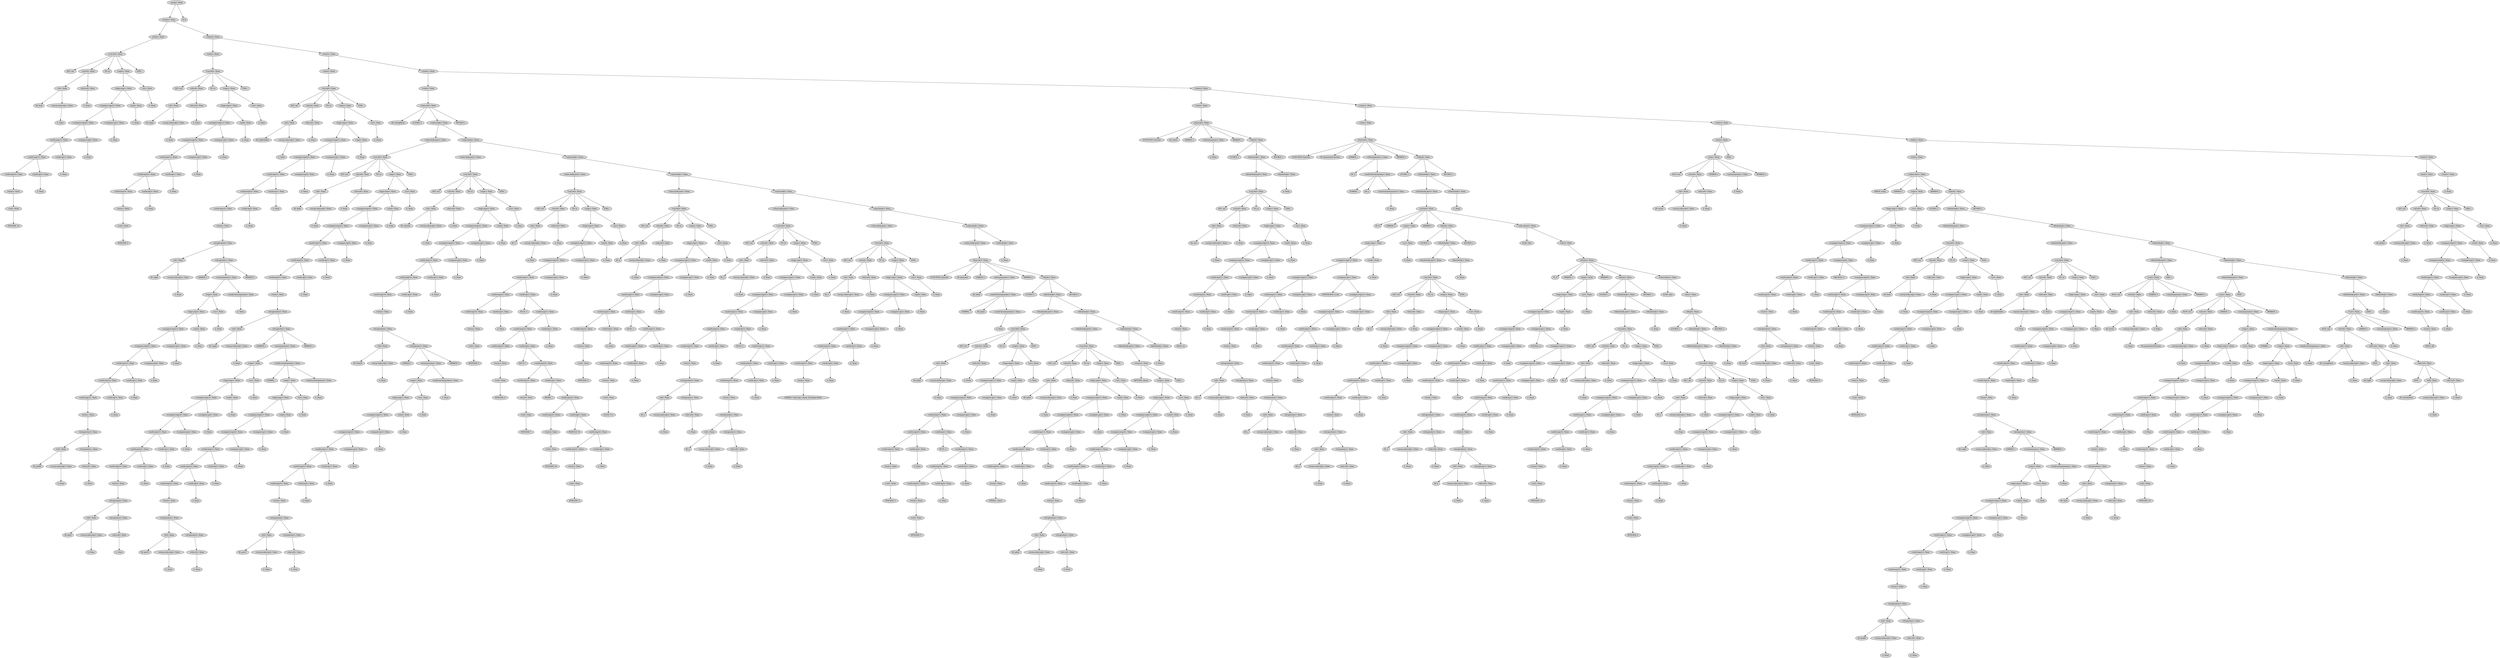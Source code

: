 digraph G {
	graph [ranksep=1.5 ratio=fill]
	node [style=filled]
	overlap=false
	-9223363293466281051 [label="<prog>: None"]
	-9223363293466281023 [label="<stmts>: None"]
	-9223363293466281051 -> -9223363293466281023
	8743388494803 [label="<stmt>: None"]
	-9223363293466281023 -> 8743388494803
	-9223363293466281009 [label="<var-dcl>: None"]
	8743388494803 -> -9223363293466281009
	8743388494810 [label="SET: set"]
	-9223363293466281009 -> 8743388494810
	-9223363293466281016 [label="<id-ref>: None"]
	-9223363293466281009 -> -9223363293466281016
	8743388494817 [label="<id>: None"]
	-9223363293466281016 -> 8743388494817
	8743388494824 [label="ID: fuck"]
	8743388494817 -> 8743388494824
	-9223363293466280981 [label="<array-subscript>: None"]
	8743388494817 -> -9223363293466280981
	8743388494831 [label="λ: None"]
	-9223363293466280981 -> 8743388494831
	-9223363293466280988 [label="<dot-ref>: None"]
	-9223363293466281016 -> -9223363293466280988
	-9223363293466280974 [label="λ: None"]
	-9223363293466280988 -> -9223363293466280974
	8743388494796 [label="TO: to"]
	-9223363293466281009 -> 8743388494796
	-9223363293466281002 [label="<expr>: None"]
	-9223363293466281009 -> -9223363293466281002
	8743388494838 [label="<logic-expr>: None"]
	-9223363293466281002 -> 8743388494838
	8743388494845 [label="<compare-expr1>: None"]
	8743388494838 -> 8743388494845
	8743388498184 [label="<compare-expr2>: None"]
	8743388494845 -> 8743388498184
	8743388498191 [label="<arith-expr1>: None"]
	8743388498184 -> 8743388498191
	8743388498198 [label="<arith-expr2>: None"]
	8743388498191 -> 8743388498198
	8743388498205 [label="<arith-expr3>: None"]
	8743388498198 -> 8743388498205
	8743388498212 [label="<term>: None"]
	8743388498205 -> 8743388498212
	-9223363293466277593 [label="<val>: None"]
	8743388498212 -> -9223363293466277593
	8743388498219 [label="INTEGER: 10"]
	-9223363293466277593 -> 8743388498219
	-9223363293466277600 [label="<arith-op2>: None"]
	8743388498198 -> -9223363293466277600
	-9223363293466277586 [label="λ: None"]
	-9223363293466277600 -> -9223363293466277586
	-9223363293466277607 [label="<arith-op1>: None"]
	8743388498191 -> -9223363293466277607
	8743388498226 [label="λ: None"]
	-9223363293466277607 -> 8743388498226
	-9223363293466277614 [label="<compare-op2>: None"]
	8743388498184 -> -9223363293466277614
	-9223363293466277579 [label="λ: None"]
	-9223363293466277614 -> -9223363293466277579
	-9223363293466277621 [label="<compare-op1>: None"]
	8743388494845 -> -9223363293466277621
	8743388498233 [label="λ: None"]
	-9223363293466277621 -> 8743388498233
	-9223363293466277628 [label="<and>: None"]
	8743388494838 -> -9223363293466277628
	-9223363293466277572 [label="λ: None"]
	-9223363293466277628 -> -9223363293466277572
	-9223363293466280967 [label="<or>: None"]
	-9223363293466281002 -> -9223363293466280967
	8743388498240 [label="λ: None"]
	-9223363293466280967 -> 8743388498240
	-9223363293466280995 [label="END: ;"]
	-9223363293466281009 -> -9223363293466280995
	8743388494789 [label="<stmts>: None"]
	-9223363293466281023 -> 8743388494789
	-9223363293466277565 [label="<stmt>: None"]
	8743388494789 -> -9223363293466277565
	-9223363293466277558 [label="<var-dcl>: None"]
	-9223363293466277565 -> -9223363293466277558
	8743388498254 [label="SET: set"]
	-9223363293466277558 -> 8743388498254
	-9223363293466277551 [label="<id-ref>: None"]
	-9223363293466277558 -> -9223363293466277551
	-9223363293466277537 [label="<id>: None"]
	-9223363293466277551 -> -9223363293466277537
	-9223363293466277530 [label="ID: isgay"]
	-9223363293466277537 -> -9223363293466277530
	8743388498282 [label="<array-subscript>: None"]
	-9223363293466277537 -> 8743388498282
	-9223363293466277523 [label="λ: None"]
	8743388498282 -> -9223363293466277523
	8743388498275 [label="<dot-ref>: None"]
	-9223363293466277551 -> 8743388498275
	8743388498289 [label="λ: None"]
	8743388498275 -> 8743388498289
	8743388498261 [label="TO: to"]
	-9223363293466277558 -> 8743388498261
	-9223363293466277544 [label="<expr>: None"]
	-9223363293466277558 -> -9223363293466277544
	-9223363293466277516 [label="<logic-expr>: None"]
	-9223363293466277544 -> -9223363293466277516
	-9223363293466277509 [label="<compare-expr1>: None"]
	-9223363293466277516 -> -9223363293466277509
	-9223363293466277502 [label="<compare-expr2>: None"]
	-9223363293466277509 -> -9223363293466277502
	-9223363293466277495 [label="<arith-expr1>: None"]
	-9223363293466277502 -> -9223363293466277495
	-9223363293466277488 [label="<arith-expr2>: None"]
	-9223363293466277495 -> -9223363293466277488
	-9223363293466277481 [label="<arith-expr3>: None"]
	-9223363293466277488 -> -9223363293466277481
	-9223363293466277474 [label="<term>: None"]
	-9223363293466277481 -> -9223363293466277474
	8743388498338 [label="<val>: None"]
	-9223363293466277474 -> 8743388498338
	-9223363293466277467 [label="INTEGER: 5"]
	8743388498338 -> -9223363293466277467
	8743388498331 [label="<arith-op2>: None"]
	-9223363293466277488 -> 8743388498331
	8743388498345 [label="λ: None"]
	8743388498331 -> 8743388498345
	8743388498324 [label="<arith-op1>: None"]
	-9223363293466277495 -> 8743388498324
	-9223363293466277460 [label="λ: None"]
	8743388498324 -> -9223363293466277460
	8743388498317 [label="<compare-op2>: None"]
	-9223363293466277502 -> 8743388498317
	8743388498352 [label="λ: None"]
	8743388498317 -> 8743388498352
	8743388498310 [label="<compare-op1>: None"]
	-9223363293466277509 -> 8743388498310
	-9223363293466277453 [label="λ: None"]
	8743388498310 -> -9223363293466277453
	8743388498303 [label="<and>: None"]
	-9223363293466277516 -> 8743388498303
	8743388498359 [label="λ: None"]
	8743388498303 -> 8743388498359
	8743388498296 [label="<or>: None"]
	-9223363293466277544 -> 8743388498296
	-9223363293466277446 [label="λ: None"]
	8743388498296 -> -9223363293466277446
	8743388498268 [label="END: ;"]
	-9223363293466277558 -> 8743388498268
	8743388498247 [label="<stmts>: None"]
	8743388494789 -> 8743388498247
	8743388498366 [label="<stmt>: None"]
	8743388498247 -> 8743388498366
	8743388498373 [label="<var-dcl>: None"]
	8743388498366 -> 8743388498373
	-9223363293466277432 [label="SET: set"]
	8743388498373 -> -9223363293466277432
	8743388498380 [label="<id-ref>: None"]
	8743388498373 -> 8743388498380
	8743388498394 [label="<id>: None"]
	8743388498380 -> 8743388498394
	8743388498401 [label="ID: lightGlobal"]
	8743388498394 -> 8743388498401
	-9223363293466277404 [label="<array-subscript>: None"]
	8743388498394 -> -9223363293466277404
	8743388498408 [label="λ: None"]
	-9223363293466277404 -> 8743388498408
	-9223363293466277411 [label="<dot-ref>: None"]
	8743388498380 -> -9223363293466277411
	-9223363293466277397 [label="λ: None"]
	-9223363293466277411 -> -9223363293466277397
	-9223363293466277425 [label="TO: to"]
	8743388498373 -> -9223363293466277425
	8743388498387 [label="<expr>: None"]
	8743388498373 -> 8743388498387
	8743388498415 [label="<logic-expr>: None"]
	8743388498387 -> 8743388498415
	8743388498422 [label="<compare-expr1>: None"]
	8743388498415 -> 8743388498422
	8743388498429 [label="<compare-expr2>: None"]
	8743388498422 -> 8743388498429
	8743388499208 [label="<arith-expr1>: None"]
	8743388498429 -> 8743388499208
	8743388499215 [label="<arith-expr2>: None"]
	8743388499208 -> 8743388499215
	8743388499222 [label="<arith-expr3>: None"]
	8743388499215 -> 8743388499222
	8743388499229 [label="<term>: None"]
	8743388499222 -> 8743388499229
	-9223363293466276576 [label="<id-operation>: None"]
	8743388499229 -> -9223363293466276576
	8743388499236 [label="<id>: None"]
	-9223363293466276576 -> 8743388499236
	8743388499243 [label="ID: Light"]
	8743388499236 -> 8743388499243
	-9223363293466276562 [label="<array-subscript>: None"]
	8743388499236 -> -9223363293466276562
	8743388499250 [label="λ: None"]
	-9223363293466276562 -> 8743388499250
	-9223363293466276569 [label="<id-operator>: None"]
	-9223363293466276576 -> -9223363293466276569
	-9223363293466276555 [label="LPAREN: ("]
	-9223363293466276569 -> -9223363293466276555
	8743388499257 [label="<actual-params>: None"]
	-9223363293466276569 -> 8743388499257
	8743388499264 [label="<expr>: None"]
	8743388499257 -> 8743388499264
	8743388499271 [label="<logic-expr>: None"]
	8743388499264 -> 8743388499271
	8743388499278 [label="<compare-expr1>: None"]
	8743388499271 -> 8743388499278
	8743388499285 [label="<compare-expr2>: None"]
	8743388499278 -> 8743388499285
	8743388499292 [label="<arith-expr1>: None"]
	8743388499285 -> 8743388499292
	8743388499299 [label="<arith-expr2>: None"]
	8743388499292 -> 8743388499299
	8743388499306 [label="<arith-expr3>: None"]
	8743388499299 -> 8743388499306
	8743388499313 [label="<term>: None"]
	8743388499306 -> 8743388499313
	-9223363293466276492 [label="<id-operation>: None"]
	8743388499313 -> -9223363293466276492
	8743388499320 [label="<id>: None"]
	-9223363293466276492 -> 8743388499320
	8743388499327 [label="ID: pin99"]
	8743388499320 -> 8743388499327
	-9223363293466276478 [label="<array-subscript>: None"]
	8743388499320 -> -9223363293466276478
	8743388499334 [label="λ: None"]
	-9223363293466276478 -> 8743388499334
	-9223363293466276485 [label="<id-operator>: None"]
	-9223363293466276492 -> -9223363293466276485
	-9223363293466276471 [label="<dot-ref>: None"]
	-9223363293466276485 -> -9223363293466276471
	8743388499341 [label="λ: None"]
	-9223363293466276471 -> 8743388499341
	-9223363293466276499 [label="<arith-op2>: None"]
	8743388499299 -> -9223363293466276499
	-9223363293466276464 [label="λ: None"]
	-9223363293466276499 -> -9223363293466276464
	-9223363293466276506 [label="<arith-op1>: None"]
	8743388499292 -> -9223363293466276506
	8743388499348 [label="λ: None"]
	-9223363293466276506 -> 8743388499348
	-9223363293466276513 [label="<compare-op2>: None"]
	8743388499285 -> -9223363293466276513
	-9223363293466276457 [label="λ: None"]
	-9223363293466276513 -> -9223363293466276457
	-9223363293466276520 [label="<compare-op1>: None"]
	8743388499278 -> -9223363293466276520
	8743388499355 [label="λ: None"]
	-9223363293466276520 -> 8743388499355
	-9223363293466276527 [label="<and>: None"]
	8743388499271 -> -9223363293466276527
	-9223363293466276450 [label="λ: None"]
	-9223363293466276527 -> -9223363293466276450
	-9223363293466276534 [label="<or>: None"]
	8743388499264 -> -9223363293466276534
	8743388499362 [label="λ: None"]
	-9223363293466276534 -> 8743388499362
	-9223363293466276541 [label="<multi-actual-params>: None"]
	8743388499257 -> -9223363293466276541
	-9223363293466276443 [label="λ: None"]
	-9223363293466276541 -> -9223363293466276443
	-9223363293466276548 [label="RPAREN: )"]
	-9223363293466276569 -> -9223363293466276548
	-9223363293466276583 [label="<arith-op2>: None"]
	8743388499215 -> -9223363293466276583
	8743388499369 [label="λ: None"]
	-9223363293466276583 -> 8743388499369
	-9223363293466276590 [label="<arith-op1>: None"]
	8743388499208 -> -9223363293466276590
	-9223363293466276436 [label="λ: None"]
	-9223363293466276590 -> -9223363293466276436
	-9223363293466276597 [label="<compare-op2>: None"]
	8743388498429 -> -9223363293466276597
	8743388499376 [label="λ: None"]
	-9223363293466276597 -> 8743388499376
	-9223363293466276604 [label="<compare-op1>: None"]
	8743388498422 -> -9223363293466276604
	-9223363293466276429 [label="λ: None"]
	-9223363293466276604 -> -9223363293466276429
	-9223363293466277383 [label="<and>: None"]
	8743388498415 -> -9223363293466277383
	8743388499383 [label="λ: None"]
	-9223363293466277383 -> 8743388499383
	-9223363293466277390 [label="<or>: None"]
	8743388498387 -> -9223363293466277390
	-9223363293466276422 [label="λ: None"]
	-9223363293466277390 -> -9223363293466276422
	-9223363293466277418 [label="END: ;"]
	8743388498373 -> -9223363293466277418
	-9223363293466277439 [label="<stmts>: None"]
	8743388498247 -> -9223363293466277439
	8743388499390 [label="<stmt>: None"]
	-9223363293466277439 -> 8743388499390
	8743388499397 [label="<class-dcl>: None"]
	8743388499390 -> 8743388499397
	-9223363293466276408 [label="ID: LivingRoom"]
	8743388499397 -> -9223363293466276408
	8743388499404 [label="LCURLY: {"]
	8743388499397 -> 8743388499404
	-9223363293466276401 [label="<class-body>: None"]
	8743388499397 -> -9223363293466276401
	-9223363293466276394 [label="<class-body-part>: None"]
	-9223363293466276401 -> -9223363293466276394
	-9223363293466276387 [label="<var-dcl>: None"]
	-9223363293466276394 -> -9223363293466276387
	8743388499425 [label="SET: set"]
	-9223363293466276387 -> 8743388499425
	-9223363293466276380 [label="<id-ref>: None"]
	-9223363293466276387 -> -9223363293466276380
	-9223363293466276366 [label="<id>: None"]
	-9223363293466276380 -> -9223363293466276366
	-9223363293466276359 [label="ID: light"]
	-9223363293466276366 -> -9223363293466276359
	8743388499453 [label="<array-subscript>: None"]
	-9223363293466276366 -> 8743388499453
	-9223363293466275324 [label="λ: None"]
	8743388499453 -> -9223363293466275324
	8743388499446 [label="<dot-ref>: None"]
	-9223363293466276380 -> 8743388499446
	8743388500488 [label="λ: None"]
	8743388499446 -> 8743388500488
	8743388499432 [label="TO: to"]
	-9223363293466276387 -> 8743388499432
	-9223363293466276373 [label="<expr>: None"]
	-9223363293466276387 -> -9223363293466276373
	-9223363293466275317 [label="<logic-expr>: None"]
	-9223363293466276373 -> -9223363293466275317
	-9223363293466275310 [label="<compare-expr1>: None"]
	-9223363293466275317 -> -9223363293466275310
	-9223363293466275303 [label="<compare-expr2>: None"]
	-9223363293466275310 -> -9223363293466275303
	-9223363293466275296 [label="<arith-expr1>: None"]
	-9223363293466275303 -> -9223363293466275296
	-9223363293466275289 [label="<arith-expr2>: None"]
	-9223363293466275296 -> -9223363293466275289
	-9223363293466275282 [label="<arith-expr3>: None"]
	-9223363293466275289 -> -9223363293466275282
	-9223363293466275275 [label="<term>: None"]
	-9223363293466275282 -> -9223363293466275275
	8743388500537 [label="<id-operation>: None"]
	-9223363293466275275 -> 8743388500537
	-9223363293466275268 [label="<id>: None"]
	8743388500537 -> -9223363293466275268
	-9223363293466275261 [label="ID: Light"]
	-9223363293466275268 -> -9223363293466275261
	8743388500551 [label="<array-subscript>: None"]
	-9223363293466275268 -> 8743388500551
	-9223363293466275254 [label="λ: None"]
	8743388500551 -> -9223363293466275254
	8743388500544 [label="<id-operator>: None"]
	8743388500537 -> 8743388500544
	8743388500558 [label="LPAREN: ("]
	8743388500544 -> 8743388500558
	-9223363293466275247 [label="<actual-params>: None"]
	8743388500544 -> -9223363293466275247
	-9223363293466275240 [label="<expr>: None"]
	-9223363293466275247 -> -9223363293466275240
	-9223363293466275233 [label="<logic-expr>: None"]
	-9223363293466275240 -> -9223363293466275233
	-9223363293466275226 [label="<compare-expr1>: None"]
	-9223363293466275233 -> -9223363293466275226
	-9223363293466275219 [label="<compare-expr2>: None"]
	-9223363293466275226 -> -9223363293466275219
	-9223363293466275212 [label="<arith-expr1>: None"]
	-9223363293466275219 -> -9223363293466275212
	-9223363293466275205 [label="<arith-expr2>: None"]
	-9223363293466275212 -> -9223363293466275205
	-9223363293466275198 [label="<arith-expr3>: None"]
	-9223363293466275205 -> -9223363293466275198
	-9223363293466275191 [label="<term>: None"]
	-9223363293466275198 -> -9223363293466275191
	8743388500621 [label="<id-operation>: None"]
	-9223363293466275191 -> 8743388500621
	-9223363293466275184 [label="<id>: None"]
	8743388500621 -> -9223363293466275184
	-9223363293466275177 [label="ID: pin9"]
	-9223363293466275184 -> -9223363293466275177
	8743388500635 [label="<array-subscript>: None"]
	-9223363293466275184 -> 8743388500635
	-9223363293466275170 [label="λ: None"]
	8743388500635 -> -9223363293466275170
	8743388500628 [label="<id-operator>: None"]
	8743388500621 -> 8743388500628
	8743388500642 [label="<dot-ref>: None"]
	8743388500628 -> 8743388500642
	-9223363293466275163 [label="λ: None"]
	8743388500642 -> -9223363293466275163
	8743388500614 [label="<arith-op2>: None"]
	-9223363293466275205 -> 8743388500614
	8743388500649 [label="λ: None"]
	8743388500614 -> 8743388500649
	8743388500607 [label="<arith-op1>: None"]
	-9223363293466275212 -> 8743388500607
	-9223363293466275156 [label="λ: None"]
	8743388500607 -> -9223363293466275156
	8743388500600 [label="<compare-op2>: None"]
	-9223363293466275219 -> 8743388500600
	8743388500656 [label="λ: None"]
	8743388500600 -> 8743388500656
	8743388500593 [label="<compare-op1>: None"]
	-9223363293466275226 -> 8743388500593
	-9223363293466275149 [label="λ: None"]
	8743388500593 -> -9223363293466275149
	8743388500586 [label="<and>: None"]
	-9223363293466275233 -> 8743388500586
	8743388500663 [label="λ: None"]
	8743388500586 -> 8743388500663
	8743388500579 [label="<or>: None"]
	-9223363293466275240 -> 8743388500579
	-9223363293466275142 [label="λ: None"]
	8743388500579 -> -9223363293466275142
	8743388500572 [label="<multi-actual-params>: None"]
	-9223363293466275247 -> 8743388500572
	8743388500670 [label="COMMA: ,"]
	8743388500572 -> 8743388500670
	-9223363293466275135 [label="<expr>: None"]
	8743388500572 -> -9223363293466275135
	-9223363293466275128 [label="<logic-expr>: None"]
	-9223363293466275135 -> -9223363293466275128
	-9223363293466275121 [label="<compare-expr1>: None"]
	-9223363293466275128 -> -9223363293466275121
	-9223363293466275114 [label="<compare-expr2>: None"]
	-9223363293466275121 -> -9223363293466275114
	-9223363293466275107 [label="<arith-expr1>: None"]
	-9223363293466275114 -> -9223363293466275107
	-9223363293466275100 [label="<arith-expr2>: None"]
	-9223363293466275107 -> -9223363293466275100
	-9223363293466275093 [label="<arith-expr3>: None"]
	-9223363293466275100 -> -9223363293466275093
	-9223363293466275086 [label="<term>: None"]
	-9223363293466275093 -> -9223363293466275086
	8743388500726 [label="<id-operation>: None"]
	-9223363293466275086 -> 8743388500726
	-9223363293466275079 [label="<id>: None"]
	8743388500726 -> -9223363293466275079
	-9223363293466273788 [label="ID: pin10"]
	-9223363293466275079 -> -9223363293466273788
	8743388502024 [label="<array-subscript>: None"]
	-9223363293466275079 -> 8743388502024
	-9223363293466273781 [label="λ: None"]
	8743388502024 -> -9223363293466273781
	8743388500733 [label="<id-operator>: None"]
	8743388500726 -> 8743388500733
	8743388502031 [label="<dot-ref>: None"]
	8743388500733 -> 8743388502031
	-9223363293466273774 [label="λ: None"]
	8743388502031 -> -9223363293466273774
	8743388500719 [label="<arith-op2>: None"]
	-9223363293466275100 -> 8743388500719
	8743388502038 [label="λ: None"]
	8743388500719 -> 8743388502038
	8743388500712 [label="<arith-op1>: None"]
	-9223363293466275107 -> 8743388500712
	-9223363293466273767 [label="λ: None"]
	8743388500712 -> -9223363293466273767
	8743388500705 [label="<compare-op2>: None"]
	-9223363293466275114 -> 8743388500705
	8743388502045 [label="λ: None"]
	8743388500705 -> 8743388502045
	8743388500698 [label="<compare-op1>: None"]
	-9223363293466275121 -> 8743388500698
	-9223363293466273760 [label="λ: None"]
	8743388500698 -> -9223363293466273760
	8743388500691 [label="<and>: None"]
	-9223363293466275128 -> 8743388500691
	8743388502052 [label="λ: None"]
	8743388500691 -> 8743388502052
	8743388500684 [label="<or>: None"]
	-9223363293466275135 -> 8743388500684
	-9223363293466273753 [label="λ: None"]
	8743388500684 -> -9223363293466273753
	8743388500677 [label="<multi-actual-params>: None"]
	8743388500572 -> 8743388500677
	8743388502059 [label="λ: None"]
	8743388500677 -> 8743388502059
	8743388500565 [label="RPAREN: )"]
	8743388500544 -> 8743388500565
	8743388500530 [label="<arith-op2>: None"]
	-9223363293466275289 -> 8743388500530
	-9223363293466273746 [label="λ: None"]
	8743388500530 -> -9223363293466273746
	8743388500523 [label="<arith-op1>: None"]
	-9223363293466275296 -> 8743388500523
	8743388502066 [label="λ: None"]
	8743388500523 -> 8743388502066
	8743388500516 [label="<compare-op2>: None"]
	-9223363293466275303 -> 8743388500516
	-9223363293466273739 [label="λ: None"]
	8743388500516 -> -9223363293466273739
	8743388500509 [label="<compare-op1>: None"]
	-9223363293466275310 -> 8743388500509
	8743388502073 [label="λ: None"]
	8743388500509 -> 8743388502073
	8743388500502 [label="<and>: None"]
	-9223363293466275317 -> 8743388500502
	-9223363293466273732 [label="λ: None"]
	8743388500502 -> -9223363293466273732
	8743388500495 [label="<or>: None"]
	-9223363293466276373 -> 8743388500495
	8743388502080 [label="λ: None"]
	8743388500495 -> 8743388502080
	8743388499439 [label="END: ;"]
	-9223363293466276387 -> 8743388499439
	8743388499418 [label="<class-body>: None"]
	-9223363293466276401 -> 8743388499418
	-9223363293466273725 [label="<class-body-part>: None"]
	8743388499418 -> -9223363293466273725
	-9223363293466273718 [label="<var-dcl>: None"]
	-9223363293466273725 -> -9223363293466273718
	8743388502094 [label="SET: set"]
	-9223363293466273718 -> 8743388502094
	-9223363293466273711 [label="<id-ref>: None"]
	-9223363293466273718 -> -9223363293466273711
	-9223363293466273697 [label="<id>: None"]
	-9223363293466273711 -> -9223363293466273697
	-9223363293466273690 [label="ID: switch1"]
	-9223363293466273697 -> -9223363293466273690
	8743388502122 [label="<array-subscript>: None"]
	-9223363293466273697 -> 8743388502122
	-9223363293466273683 [label="λ: None"]
	8743388502122 -> -9223363293466273683
	8743388502115 [label="<dot-ref>: None"]
	-9223363293466273711 -> 8743388502115
	8743388502129 [label="λ: None"]
	8743388502115 -> 8743388502129
	8743388502101 [label="TO: to"]
	-9223363293466273718 -> 8743388502101
	-9223363293466273704 [label="<expr>: None"]
	-9223363293466273718 -> -9223363293466273704
	-9223363293466273676 [label="<logic-expr>: None"]
	-9223363293466273704 -> -9223363293466273676
	-9223363293466273669 [label="<compare-expr1>: None"]
	-9223363293466273676 -> -9223363293466273669
	-9223363293466273662 [label="<compare-expr2>: None"]
	-9223363293466273669 -> -9223363293466273662
	-9223363293466273655 [label="<arith-expr1>: None"]
	-9223363293466273662 -> -9223363293466273655
	-9223363293466273648 [label="<arith-expr2>: None"]
	-9223363293466273655 -> -9223363293466273648
	-9223363293466273641 [label="<arith-expr3>: None"]
	-9223363293466273648 -> -9223363293466273641
	-9223363293466273634 [label="<term>: None"]
	-9223363293466273641 -> -9223363293466273634
	8743388502178 [label="<id-operation>: None"]
	-9223363293466273634 -> 8743388502178
	-9223363293466273627 [label="<id>: None"]
	8743388502178 -> -9223363293466273627
	-9223363293466273620 [label="ID: Switch"]
	-9223363293466273627 -> -9223363293466273620
	8743388502192 [label="<array-subscript>: None"]
	-9223363293466273627 -> 8743388502192
	-9223363293466273613 [label="λ: None"]
	8743388502192 -> -9223363293466273613
	8743388502185 [label="<id-operator>: None"]
	8743388502178 -> 8743388502185
	8743388502199 [label="LPAREN: ("]
	8743388502185 -> 8743388502199
	-9223363293466273606 [label="<actual-params>: None"]
	8743388502185 -> -9223363293466273606
	-9223363293466273599 [label="<expr>: None"]
	-9223363293466273606 -> -9223363293466273599
	-9223363293466273592 [label="<logic-expr>: None"]
	-9223363293466273599 -> -9223363293466273592
	-9223363293466273585 [label="<compare-expr1>: None"]
	-9223363293466273592 -> -9223363293466273585
	-9223363293466273578 [label="<compare-expr2>: None"]
	-9223363293466273585 -> -9223363293466273578
	-9223363293466273571 [label="<arith-expr1>: None"]
	-9223363293466273578 -> -9223363293466273571
	-9223363293466273564 [label="<arith-expr2>: None"]
	-9223363293466273571 -> -9223363293466273564
	-9223363293466273557 [label="<arith-expr3>: None"]
	-9223363293466273564 -> -9223363293466273557
	-9223363293466273550 [label="<term>: None"]
	-9223363293466273557 -> -9223363293466273550
	8743388502262 [label="<id-operation>: None"]
	-9223363293466273550 -> 8743388502262
	-9223363293466273543 [label="<id>: None"]
	8743388502262 -> -9223363293466273543
	-9223363293466272508 [label="ID: pin11"]
	-9223363293466273543 -> -9223363293466272508
	8743388503304 [label="<array-subscript>: None"]
	-9223363293466273543 -> 8743388503304
	-9223363293466272501 [label="λ: None"]
	8743388503304 -> -9223363293466272501
	8743388502269 [label="<id-operator>: None"]
	8743388502262 -> 8743388502269
	8743388503311 [label="<dot-ref>: None"]
	8743388502269 -> 8743388503311
	-9223363293466272494 [label="λ: None"]
	8743388503311 -> -9223363293466272494
	8743388502255 [label="<arith-op2>: None"]
	-9223363293466273564 -> 8743388502255
	8743388503318 [label="λ: None"]
	8743388502255 -> 8743388503318
	8743388502248 [label="<arith-op1>: None"]
	-9223363293466273571 -> 8743388502248
	-9223363293466272487 [label="λ: None"]
	8743388502248 -> -9223363293466272487
	8743388502241 [label="<compare-op2>: None"]
	-9223363293466273578 -> 8743388502241
	8743388503325 [label="λ: None"]
	8743388502241 -> 8743388503325
	8743388502234 [label="<compare-op1>: None"]
	-9223363293466273585 -> 8743388502234
	-9223363293466272480 [label="λ: None"]
	8743388502234 -> -9223363293466272480
	8743388502227 [label="<and>: None"]
	-9223363293466273592 -> 8743388502227
	8743388503332 [label="λ: None"]
	8743388502227 -> 8743388503332
	8743388502220 [label="<or>: None"]
	-9223363293466273599 -> 8743388502220
	-9223363293466272473 [label="λ: None"]
	8743388502220 -> -9223363293466272473
	8743388502213 [label="<multi-actual-params>: None"]
	-9223363293466273606 -> 8743388502213
	8743388503339 [label="λ: None"]
	8743388502213 -> 8743388503339
	8743388502206 [label="RPAREN: )"]
	8743388502185 -> 8743388502206
	8743388502171 [label="<arith-op2>: None"]
	-9223363293466273648 -> 8743388502171
	-9223363293466272466 [label="λ: None"]
	8743388502171 -> -9223363293466272466
	8743388502164 [label="<arith-op1>: None"]
	-9223363293466273655 -> 8743388502164
	8743388503346 [label="λ: None"]
	8743388502164 -> 8743388503346
	8743388502157 [label="<compare-op2>: None"]
	-9223363293466273662 -> 8743388502157
	-9223363293466272459 [label="λ: None"]
	8743388502157 -> -9223363293466272459
	8743388502150 [label="<compare-op1>: None"]
	-9223363293466273669 -> 8743388502150
	8743388503353 [label="λ: None"]
	8743388502150 -> 8743388503353
	8743388502143 [label="<and>: None"]
	-9223363293466273676 -> 8743388502143
	-9223363293466272452 [label="λ: None"]
	8743388502143 -> -9223363293466272452
	8743388502136 [label="<or>: None"]
	-9223363293466273704 -> 8743388502136
	8743388503360 [label="λ: None"]
	8743388502136 -> 8743388503360
	8743388502108 [label="END: ;"]
	-9223363293466273718 -> 8743388502108
	8743388502087 [label="<class-body>: None"]
	8743388499418 -> 8743388502087
	-9223363293466272445 [label="<class-body-part>: None"]
	8743388502087 -> -9223363293466272445
	-9223363293466272438 [label="<var-dcl>: None"]
	-9223363293466272445 -> -9223363293466272438
	8743388503374 [label="SET: set"]
	-9223363293466272438 -> 8743388503374
	-9223363293466272431 [label="<id-ref>: None"]
	-9223363293466272438 -> -9223363293466272431
	-9223363293466272417 [label="<id>: None"]
	-9223363293466272431 -> -9223363293466272417
	-9223363293466272410 [label="ID: x"]
	-9223363293466272417 -> -9223363293466272410
	8743388503402 [label="<array-subscript>: None"]
	-9223363293466272417 -> 8743388503402
	-9223363293466272403 [label="λ: None"]
	8743388503402 -> -9223363293466272403
	8743388503395 [label="<dot-ref>: None"]
	-9223363293466272431 -> 8743388503395
	8743388503409 [label="λ: None"]
	8743388503395 -> 8743388503409
	8743388503381 [label="TO: to"]
	-9223363293466272438 -> 8743388503381
	-9223363293466272424 [label="<expr>: None"]
	-9223363293466272438 -> -9223363293466272424
	-9223363293466272396 [label="<logic-expr>: None"]
	-9223363293466272424 -> -9223363293466272396
	-9223363293466272389 [label="<compare-expr1>: None"]
	-9223363293466272396 -> -9223363293466272389
	-9223363293466272382 [label="<compare-expr2>: None"]
	-9223363293466272389 -> -9223363293466272382
	-9223363293466272375 [label="<arith-expr1>: None"]
	-9223363293466272382 -> -9223363293466272375
	-9223363293466272368 [label="<arith-expr2>: None"]
	-9223363293466272375 -> -9223363293466272368
	-9223363293466272361 [label="<arith-expr3>: None"]
	-9223363293466272368 -> -9223363293466272361
	-9223363293466272354 [label="<term>: None"]
	-9223363293466272361 -> -9223363293466272354
	8743388503458 [label="<val>: None"]
	-9223363293466272354 -> 8743388503458
	-9223363293466272347 [label="INTEGER: 5"]
	8743388503458 -> -9223363293466272347
	8743388503451 [label="<arith-op2>: None"]
	-9223363293466272368 -> 8743388503451
	8743388503465 [label="λ: None"]
	8743388503451 -> 8743388503465
	8743388503444 [label="<arith-op1>: None"]
	-9223363293466272375 -> 8743388503444
	-9223363293466272340 [label="PLUS: +"]
	8743388503444 -> -9223363293466272340
	8743388503472 [label="<arith-expr1>: None"]
	8743388503444 -> 8743388503472
	-9223363293466272333 [label="<arith-expr2>: None"]
	8743388503472 -> -9223363293466272333
	-9223363293466272326 [label="<arith-expr3>: None"]
	-9223363293466272333 -> -9223363293466272326
	-9223363293466272319 [label="<term>: None"]
	-9223363293466272326 -> -9223363293466272319
	8743388503493 [label="<val>: None"]
	-9223363293466272319 -> 8743388503493
	-9223363293466272312 [label="INTEGER: 5"]
	8743388503493 -> -9223363293466272312
	8743388503486 [label="<arith-op2>: None"]
	-9223363293466272333 -> 8743388503486
	8743388503500 [label="MULT: *"]
	8743388503486 -> 8743388503500
	-9223363293466272305 [label="<arith-expr2>: None"]
	8743388503486 -> -9223363293466272305
	8743388503507 [label="<arith-expr3>: None"]
	-9223363293466272305 -> 8743388503507
	8743388503514 [label="<term>: None"]
	8743388503507 -> 8743388503514
	-9223363293466272291 [label="<val>: None"]
	8743388503514 -> -9223363293466272291
	8743388503521 [label="INTEGER: 7"]
	-9223363293466272291 -> 8743388503521
	-9223363293466272298 [label="<arith-op2>: None"]
	-9223363293466272305 -> -9223363293466272298
	-9223363293466272284 [label="DIVIDE: /"]
	-9223363293466272298 -> -9223363293466272284
	8743388503528 [label="<arith-expr2>: None"]
	-9223363293466272298 -> 8743388503528
	-9223363293466272277 [label="<arith-expr3>: None"]
	8743388503528 -> -9223363293466272277
	-9223363293466272270 [label="<term>: None"]
	-9223363293466272277 -> -9223363293466272270
	8743388503542 [label="<val>: None"]
	-9223363293466272270 -> 8743388503542
	-9223363293466272263 [label="INTEGER: 10"]
	8743388503542 -> -9223363293466272263
	8743388503535 [label="<arith-op2>: None"]
	8743388503528 -> 8743388503535
	8743388503549 [label="MODULO: %"]
	8743388503535 -> 8743388503549
	-9223363293466303996 [label="<arith-expr2>: None"]
	8743388503535 -> -9223363293466303996
	8743388471816 [label="<arith-expr3>: None"]
	-9223363293466303996 -> 8743388471816
	8743388471823 [label="<term>: None"]
	8743388471816 -> 8743388471823
	-9223363293466303982 [label="<val>: None"]
	8743388471823 -> -9223363293466303982
	8743388471830 [label="INTEGER: 3"]
	-9223363293466303982 -> 8743388471830
	-9223363293466303989 [label="<arith-op2>: None"]
	-9223363293466303996 -> -9223363293466303989
	-9223363293466303975 [label="λ: None"]
	-9223363293466303989 -> -9223363293466303975
	8743388503479 [label="<arith-op1>: None"]
	8743388503472 -> 8743388503479
	8743388471837 [label="λ: None"]
	8743388503479 -> 8743388471837
	8743388503437 [label="<compare-op2>: None"]
	-9223363293466272382 -> 8743388503437
	-9223363293466303968 [label="λ: None"]
	8743388503437 -> -9223363293466303968
	8743388503430 [label="<compare-op1>: None"]
	-9223363293466272389 -> 8743388503430
	8743388471844 [label="λ: None"]
	8743388503430 -> 8743388471844
	8743388503423 [label="<and>: None"]
	-9223363293466272396 -> 8743388503423
	-9223363293466303961 [label="λ: None"]
	8743388503423 -> -9223363293466303961
	8743388503416 [label="<or>: None"]
	-9223363293466272424 -> 8743388503416
	8743388471851 [label="λ: None"]
	8743388503416 -> 8743388471851
	8743388503388 [label="END: ;"]
	-9223363293466272438 -> 8743388503388
	8743388503367 [label="<class-body>: None"]
	8743388502087 -> 8743388503367
	-9223363293466303954 [label="<class-body-part>: None"]
	8743388503367 -> -9223363293466303954
	-9223363293466303947 [label="<var-dcl>: None"]
	-9223363293466303954 -> -9223363293466303947
	8743388471865 [label="SET: set"]
	-9223363293466303947 -> 8743388471865
	-9223363293466303940 [label="<id-ref>: None"]
	-9223363293466303947 -> -9223363293466303940
	-9223363293466303926 [label="<id>: None"]
	-9223363293466303940 -> -9223363293466303926
	-9223363293466303919 [label="ID: y"]
	-9223363293466303926 -> -9223363293466303919
	8743388471893 [label="<array-subscript>: None"]
	-9223363293466303926 -> 8743388471893
	-9223363293466303912 [label="λ: None"]
	8743388471893 -> -9223363293466303912
	8743388471886 [label="<dot-ref>: None"]
	-9223363293466303940 -> 8743388471886
	8743388471900 [label="λ: None"]
	8743388471886 -> 8743388471900
	8743388471872 [label="TO: to"]
	-9223363293466303947 -> 8743388471872
	-9223363293466303933 [label="<expr>: None"]
	-9223363293466303947 -> -9223363293466303933
	-9223363293466303905 [label="<logic-expr>: None"]
	-9223363293466303933 -> -9223363293466303905
	-9223363293466303898 [label="<compare-expr1>: None"]
	-9223363293466303905 -> -9223363293466303898
	-9223363293466303891 [label="<compare-expr2>: None"]
	-9223363293466303898 -> -9223363293466303891
	-9223363293466303884 [label="<arith-expr1>: None"]
	-9223363293466303891 -> -9223363293466303884
	-9223363293466303877 [label="<arith-expr2>: None"]
	-9223363293466303884 -> -9223363293466303877
	-9223363293466303870 [label="<arith-expr3>: None"]
	-9223363293466303877 -> -9223363293466303870
	-9223363293466303863 [label="<term>: None"]
	-9223363293466303870 -> -9223363293466303863
	8743388471949 [label="<val>: None"]
	-9223363293466303863 -> 8743388471949
	-9223363293466303856 [label="INTEGER: 5"]
	8743388471949 -> -9223363293466303856
	8743388471942 [label="<arith-op2>: None"]
	-9223363293466303877 -> 8743388471942
	8743388471956 [label="λ: None"]
	8743388471942 -> 8743388471956
	8743388471935 [label="<arith-op1>: None"]
	-9223363293466303884 -> 8743388471935
	-9223363293466303849 [label="PLUS: +"]
	8743388471935 -> -9223363293466303849
	8743388471963 [label="<arith-expr1>: None"]
	8743388471935 -> 8743388471963
	-9223363293466303842 [label="<arith-expr2>: None"]
	8743388471963 -> -9223363293466303842
	-9223363293466303835 [label="<arith-expr3>: None"]
	-9223363293466303842 -> -9223363293466303835
	-9223363293466303828 [label="<term>: None"]
	-9223363293466303835 -> -9223363293466303828
	8743388471984 [label="<val>: None"]
	-9223363293466303828 -> 8743388471984
	-9223363293466303821 [label="FLOAT: 5.5"]
	8743388471984 -> -9223363293466303821
	8743388471977 [label="<arith-op2>: None"]
	-9223363293466303842 -> 8743388471977
	8743388471991 [label="λ: None"]
	8743388471977 -> 8743388471991
	8743388471970 [label="<arith-op1>: None"]
	8743388471963 -> 8743388471970
	-9223363293466303814 [label="λ: None"]
	8743388471970 -> -9223363293466303814
	8743388471928 [label="<compare-op2>: None"]
	-9223363293466303891 -> 8743388471928
	8743388471998 [label="λ: None"]
	8743388471928 -> 8743388471998
	8743388471921 [label="<compare-op1>: None"]
	-9223363293466303898 -> 8743388471921
	-9223363293466303807 [label="λ: None"]
	8743388471921 -> -9223363293466303807
	8743388471914 [label="<and>: None"]
	-9223363293466303905 -> 8743388471914
	8743388472005 [label="λ: None"]
	8743388471914 -> 8743388472005
	8743388471907 [label="<or>: None"]
	-9223363293466303933 -> 8743388471907
	-9223363293466303800 [label="λ: None"]
	8743388471907 -> -9223363293466303800
	8743388471879 [label="END: ;"]
	-9223363293466303947 -> 8743388471879
	8743388471858 [label="<class-body>: None"]
	8743388503367 -> 8743388471858
	8743388472012 [label="<class-body-part>: None"]
	8743388471858 -> 8743388472012
	8743388472019 [label="<var-dcl>: None"]
	8743388472012 -> 8743388472019
	-9223363293466303786 [label="SET: set"]
	8743388472019 -> -9223363293466303786
	8743388472026 [label="<id-ref>: None"]
	8743388472019 -> 8743388472026
	8743388472040 [label="<id>: None"]
	8743388472026 -> 8743388472040
	8743388472047 [label="ID: z"]
	8743388472040 -> 8743388472047
	-9223363293466303758 [label="<array-subscript>: None"]
	8743388472040 -> -9223363293466303758
	8743388472054 [label="λ: None"]
	-9223363293466303758 -> 8743388472054
	-9223363293466303765 [label="<dot-ref>: None"]
	8743388472026 -> -9223363293466303765
	-9223363293466303751 [label="λ: None"]
	-9223363293466303765 -> -9223363293466303751
	-9223363293466303779 [label="TO: to"]
	8743388472019 -> -9223363293466303779
	8743388472033 [label="<expr>: None"]
	8743388472019 -> 8743388472033
	8743388472061 [label="<logic-expr>: None"]
	8743388472033 -> 8743388472061
	8743388473352 [label="<compare-expr1>: None"]
	8743388472061 -> 8743388473352
	8743388473359 [label="<compare-expr2>: None"]
	8743388473352 -> 8743388473359
	8743388473366 [label="<arith-expr1>: None"]
	8743388473359 -> 8743388473366
	8743388473373 [label="<arith-expr2>: None"]
	8743388473366 -> 8743388473373
	8743388473380 [label="<arith-expr3>: None"]
	8743388473373 -> 8743388473380
	8743388473387 [label="<term>: None"]
	8743388473380 -> 8743388473387
	-9223363293466302418 [label="<id-operation>: None"]
	8743388473387 -> -9223363293466302418
	8743388473394 [label="<id>: None"]
	-9223363293466302418 -> 8743388473394
	8743388473401 [label="ID: x"]
	8743388473394 -> 8743388473401
	-9223363293466302404 [label="<array-subscript>: None"]
	8743388473394 -> -9223363293466302404
	8743388473408 [label="λ: None"]
	-9223363293466302404 -> 8743388473408
	-9223363293466302411 [label="<id-operator>: None"]
	-9223363293466302418 -> -9223363293466302411
	-9223363293466302397 [label="<dot-ref>: None"]
	-9223363293466302411 -> -9223363293466302397
	8743388473415 [label="λ: None"]
	-9223363293466302397 -> 8743388473415
	-9223363293466302425 [label="<arith-op2>: None"]
	8743388473373 -> -9223363293466302425
	-9223363293466302390 [label="λ: None"]
	-9223363293466302425 -> -9223363293466302390
	-9223363293466302432 [label="<arith-op1>: None"]
	8743388473366 -> -9223363293466302432
	8743388473422 [label="PLUS: +"]
	-9223363293466302432 -> 8743388473422
	-9223363293466302383 [label="<arith-expr1>: None"]
	-9223363293466302432 -> -9223363293466302383
	8743388473429 [label="<arith-expr2>: None"]
	-9223363293466302383 -> 8743388473429
	8743388473436 [label="<arith-expr3>: None"]
	8743388473429 -> 8743388473436
	8743388473443 [label="<term>: None"]
	8743388473436 -> 8743388473443
	-9223363293466302362 [label="<id-operation>: None"]
	8743388473443 -> -9223363293466302362
	8743388473450 [label="<id>: None"]
	-9223363293466302362 -> 8743388473450
	8743388473457 [label="ID: y"]
	8743388473450 -> 8743388473457
	-9223363293466302348 [label="<array-subscript>: None"]
	8743388473450 -> -9223363293466302348
	8743388473464 [label="λ: None"]
	-9223363293466302348 -> 8743388473464
	-9223363293466302355 [label="<id-operator>: None"]
	-9223363293466302362 -> -9223363293466302355
	-9223363293466302341 [label="<dot-ref>: None"]
	-9223363293466302355 -> -9223363293466302341
	8743388473471 [label="λ: None"]
	-9223363293466302341 -> 8743388473471
	-9223363293466302369 [label="<arith-op2>: None"]
	8743388473429 -> -9223363293466302369
	-9223363293466302334 [label="λ: None"]
	-9223363293466302369 -> -9223363293466302334
	-9223363293466302376 [label="<arith-op1>: None"]
	-9223363293466302383 -> -9223363293466302376
	8743388473478 [label="λ: None"]
	-9223363293466302376 -> 8743388473478
	-9223363293466302439 [label="<compare-op2>: None"]
	8743388473359 -> -9223363293466302439
	-9223363293466302327 [label="λ: None"]
	-9223363293466302439 -> -9223363293466302327
	-9223363293466302446 [label="<compare-op1>: None"]
	8743388473352 -> -9223363293466302446
	8743388473485 [label="λ: None"]
	-9223363293466302446 -> 8743388473485
	-9223363293466302453 [label="<and>: None"]
	8743388472061 -> -9223363293466302453
	-9223363293466302320 [label="λ: None"]
	-9223363293466302453 -> -9223363293466302320
	-9223363293466302460 [label="<or>: None"]
	8743388472033 -> -9223363293466302460
	8743388473492 [label="λ: None"]
	-9223363293466302460 -> 8743388473492
	-9223363293466303772 [label="END: ;"]
	8743388472019 -> -9223363293466303772
	-9223363293466303793 [label="<class-body>: None"]
	8743388471858 -> -9223363293466303793
	-9223363293466302313 [label="<class-body-part>: None"]
	-9223363293466303793 -> -9223363293466302313
	-9223363293466302306 [label="<var-dcl>: None"]
	-9223363293466302313 -> -9223363293466302306
	8743388473506 [label="SET: set"]
	-9223363293466302306 -> 8743388473506
	-9223363293466302299 [label="<id-ref>: None"]
	-9223363293466302306 -> -9223363293466302299
	-9223363293466302285 [label="<id>: None"]
	-9223363293466302299 -> -9223363293466302285
	-9223363293466302278 [label="ID: v"]
	-9223363293466302285 -> -9223363293466302278
	8743388473534 [label="<array-subscript>: None"]
	-9223363293466302285 -> 8743388473534
	-9223363293466302271 [label="λ: None"]
	8743388473534 -> -9223363293466302271
	8743388473527 [label="<dot-ref>: None"]
	-9223363293466302299 -> 8743388473527
	8743388473541 [label="λ: None"]
	8743388473527 -> 8743388473541
	8743388473513 [label="TO: to"]
	-9223363293466302306 -> 8743388473513
	-9223363293466302292 [label="<expr>: None"]
	-9223363293466302306 -> -9223363293466302292
	-9223363293466302264 [label="<logic-expr>: None"]
	-9223363293466302292 -> -9223363293466302264
	-9223363293466302257 [label="<compare-expr1>: None"]
	-9223363293466302264 -> -9223363293466302257
	-9223363293466302250 [label="<compare-expr2>: None"]
	-9223363293466302257 -> -9223363293466302250
	-9223363293466302243 [label="<arith-expr1>: None"]
	-9223363293466302250 -> -9223363293466302243
	-9223363293466302236 [label="<arith-expr2>: None"]
	-9223363293466302243 -> -9223363293466302236
	-9223363293466302229 [label="<arith-expr3>: None"]
	-9223363293466302236 -> -9223363293466302229
	-9223363293466302222 [label="<term>: None"]
	-9223363293466302229 -> -9223363293466302222
	8743388473590 [label="STRING: \"fuck mig i røven så fucking hårdt\""]
	-9223363293466302222 -> 8743388473590
	8743388473583 [label="<arith-op2>: None"]
	-9223363293466302236 -> 8743388473583
	-9223363293466302215 [label="λ: None"]
	8743388473583 -> -9223363293466302215
	8743388473576 [label="<arith-op1>: None"]
	-9223363293466302243 -> 8743388473576
	8743388473597 [label="λ: None"]
	8743388473576 -> 8743388473597
	8743388473569 [label="<compare-op2>: None"]
	-9223363293466302250 -> 8743388473569
	-9223363293466301180 [label="λ: None"]
	8743388473569 -> -9223363293466301180
	8743388473562 [label="<compare-op1>: None"]
	-9223363293466302257 -> 8743388473562
	8743388474632 [label="λ: None"]
	8743388473562 -> 8743388474632
	8743388473555 [label="<and>: None"]
	-9223363293466302264 -> 8743388473555
	-9223363293466301173 [label="λ: None"]
	8743388473555 -> -9223363293466301173
	8743388473548 [label="<or>: None"]
	-9223363293466302292 -> 8743388473548
	8743388474639 [label="λ: None"]
	8743388473548 -> 8743388474639
	8743388473520 [label="END: ;"]
	-9223363293466302306 -> 8743388473520
	8743388473499 [label="<class-body>: None"]
	-9223363293466303793 -> 8743388473499
	-9223363293466301166 [label="<class-body-part>: None"]
	8743388473499 -> -9223363293466301166
	-9223363293466301159 [label="<func-dcl>: None"]
	-9223363293466301166 -> -9223363293466301159
	8743388474653 [label="FUNCTION: function"]
	-9223363293466301159 -> 8743388474653
	-9223363293466301152 [label="ID: jenerator"]
	-9223363293466301159 -> -9223363293466301152
	8743388474660 [label="LPAREN: ("]
	-9223363293466301159 -> 8743388474660
	-9223363293466301145 [label="<formal-params>: None"]
	-9223363293466301159 -> -9223363293466301145
	8743388474674 [label="ID: jebat"]
	-9223363293466301145 -> 8743388474674
	-9223363293466301131 [label="<multi-formal-params>: None"]
	-9223363293466301145 -> -9223363293466301131
	8743388474681 [label="COMMA: ,"]
	-9223363293466301131 -> 8743388474681
	-9223363293466301124 [label="ID: jabat"]
	-9223363293466301131 -> -9223363293466301124
	8743388474688 [label="<multi-formal-params>: None"]
	-9223363293466301131 -> 8743388474688
	-9223363293466301117 [label="λ: None"]
	8743388474688 -> -9223363293466301117
	8743388474667 [label="RPAREN: )"]
	-9223363293466301159 -> 8743388474667
	-9223363293466301138 [label="<block>: None"]
	-9223363293466301159 -> -9223363293466301138
	8743388474695 [label="LCURLY: {"]
	-9223363293466301138 -> 8743388474695
	-9223363293466301110 [label="<block-body>: None"]
	-9223363293466301138 -> -9223363293466301110
	-9223363293466301103 [label="<block-body-part>: None"]
	-9223363293466301110 -> -9223363293466301103
	-9223363293466301096 [label="<var-dcl>: None"]
	-9223363293466301103 -> -9223363293466301096
	8743388474716 [label="SET: set"]
	-9223363293466301096 -> 8743388474716
	-9223363293466301089 [label="<id-ref>: None"]
	-9223363293466301096 -> -9223363293466301089
	-9223363293466301075 [label="<id>: None"]
	-9223363293466301089 -> -9223363293466301075
	-9223363293466301068 [label="ID: jebat"]
	-9223363293466301075 -> -9223363293466301068
	8743388474744 [label="<array-subscript>: None"]
	-9223363293466301075 -> 8743388474744
	-9223363293466301061 [label="λ: None"]
	8743388474744 -> -9223363293466301061
	8743388474737 [label="<dot-ref>: None"]
	-9223363293466301089 -> 8743388474737
	8743388474751 [label="λ: None"]
	8743388474737 -> 8743388474751
	8743388474723 [label="TO: to"]
	-9223363293466301096 -> 8743388474723
	-9223363293466301082 [label="<expr>: None"]
	-9223363293466301096 -> -9223363293466301082
	-9223363293466301054 [label="<logic-expr>: None"]
	-9223363293466301082 -> -9223363293466301054
	-9223363293466301047 [label="<compare-expr1>: None"]
	-9223363293466301054 -> -9223363293466301047
	-9223363293466301040 [label="<compare-expr2>: None"]
	-9223363293466301047 -> -9223363293466301040
	-9223363293466301033 [label="<arith-expr1>: None"]
	-9223363293466301040 -> -9223363293466301033
	-9223363293466301026 [label="<arith-expr2>: None"]
	-9223363293466301033 -> -9223363293466301026
	-9223363293466301019 [label="<arith-expr3>: None"]
	-9223363293466301026 -> -9223363293466301019
	-9223363293466301012 [label="<term>: None"]
	-9223363293466301019 -> -9223363293466301012
	8743388474800 [label="<val>: None"]
	-9223363293466301012 -> 8743388474800
	-9223363293466301005 [label="INTEGER: 5"]
	8743388474800 -> -9223363293466301005
	8743388474793 [label="<arith-op2>: None"]
	-9223363293466301026 -> 8743388474793
	8743388474807 [label="λ: None"]
	8743388474793 -> 8743388474807
	8743388474786 [label="<arith-op1>: None"]
	-9223363293466301033 -> 8743388474786
	-9223363293466300998 [label="PLUS: +"]
	8743388474786 -> -9223363293466300998
	8743388474814 [label="<arith-expr1>: None"]
	8743388474786 -> 8743388474814
	-9223363293466300991 [label="<arith-expr2>: None"]
	8743388474814 -> -9223363293466300991
	-9223363293466300984 [label="<arith-expr3>: None"]
	-9223363293466300991 -> -9223363293466300984
	-9223363293466300977 [label="<term>: None"]
	-9223363293466300984 -> -9223363293466300977
	8743388474835 [label="<val>: None"]
	-9223363293466300977 -> 8743388474835
	-9223363293466300970 [label="INTEGER: 5"]
	8743388474835 -> -9223363293466300970
	8743388474828 [label="<arith-op2>: None"]
	-9223363293466300991 -> 8743388474828
	8743388474842 [label="λ: None"]
	8743388474828 -> 8743388474842
	8743388474821 [label="<arith-op1>: None"]
	8743388474814 -> 8743388474821
	-9223363293466300963 [label="λ: None"]
	8743388474821 -> -9223363293466300963
	8743388474779 [label="<compare-op2>: None"]
	-9223363293466301040 -> 8743388474779
	8743388474849 [label="λ: None"]
	8743388474779 -> 8743388474849
	8743388474772 [label="<compare-op1>: None"]
	-9223363293466301047 -> 8743388474772
	-9223363293466300956 [label="λ: None"]
	8743388474772 -> -9223363293466300956
	8743388474765 [label="<and>: None"]
	-9223363293466301054 -> 8743388474765
	8743388474856 [label="λ: None"]
	8743388474765 -> 8743388474856
	8743388474758 [label="<or>: None"]
	-9223363293466301082 -> 8743388474758
	-9223363293466300949 [label="λ: None"]
	8743388474758 -> -9223363293466300949
	8743388474730 [label="END: ;"]
	-9223363293466301096 -> 8743388474730
	8743388474709 [label="<block-body>: None"]
	-9223363293466301110 -> 8743388474709
	8743388474863 [label="<block-body-part>: None"]
	8743388474709 -> 8743388474863
	8743388474870 [label="<var-dcl>: None"]
	8743388474863 -> 8743388474870
	-9223363293466300935 [label="SET: set"]
	8743388474870 -> -9223363293466300935
	8743388474877 [label="<id-ref>: None"]
	8743388474870 -> 8743388474877
	8743388475663 [label="<id>: None"]
	8743388474877 -> 8743388475663
	8743388475670 [label="ID: jabat"]
	8743388475663 -> 8743388475670
	-9223363293466300135 [label="<array-subscript>: None"]
	8743388475663 -> -9223363293466300135
	8743388475677 [label="λ: None"]
	-9223363293466300135 -> 8743388475677
	-9223363293466300142 [label="<dot-ref>: None"]
	8743388474877 -> -9223363293466300142
	-9223363293466300128 [label="λ: None"]
	-9223363293466300142 -> -9223363293466300128
	-9223363293466300156 [label="TO: to"]
	8743388474870 -> -9223363293466300156
	8743388475656 [label="<expr>: None"]
	8743388474870 -> 8743388475656
	8743388475684 [label="<logic-expr>: None"]
	8743388475656 -> 8743388475684
	8743388475691 [label="<compare-expr1>: None"]
	8743388475684 -> 8743388475691
	8743388475698 [label="<compare-expr2>: None"]
	8743388475691 -> 8743388475698
	8743388475705 [label="<arith-expr1>: None"]
	8743388475698 -> 8743388475705
	8743388475712 [label="<arith-expr2>: None"]
	8743388475705 -> 8743388475712
	8743388475719 [label="<arith-expr3>: None"]
	8743388475712 -> 8743388475719
	8743388475726 [label="<term>: None"]
	8743388475719 -> 8743388475726
	-9223363293466300079 [label="STRING: \"Anus\""]
	8743388475726 -> -9223363293466300079
	-9223363293466300086 [label="<arith-op2>: None"]
	8743388475712 -> -9223363293466300086
	8743388475733 [label="λ: None"]
	-9223363293466300086 -> 8743388475733
	-9223363293466300093 [label="<arith-op1>: None"]
	8743388475705 -> -9223363293466300093
	-9223363293466300072 [label="λ: None"]
	-9223363293466300093 -> -9223363293466300072
	-9223363293466300100 [label="<compare-op2>: None"]
	8743388475698 -> -9223363293466300100
	8743388475740 [label="λ: None"]
	-9223363293466300100 -> 8743388475740
	-9223363293466300107 [label="<compare-op1>: None"]
	8743388475691 -> -9223363293466300107
	-9223363293466300065 [label="λ: None"]
	-9223363293466300107 -> -9223363293466300065
	-9223363293466300114 [label="<and>: None"]
	8743388475684 -> -9223363293466300114
	8743388475747 [label="λ: None"]
	-9223363293466300114 -> 8743388475747
	-9223363293466300121 [label="<or>: None"]
	8743388475656 -> -9223363293466300121
	-9223363293466300058 [label="λ: None"]
	-9223363293466300121 -> -9223363293466300058
	-9223363293466300149 [label="END: ;"]
	8743388474870 -> -9223363293466300149
	-9223363293466300942 [label="<block-body>: None"]
	8743388474709 -> -9223363293466300942
	8743388475754 [label="<block-body-part>: None"]
	-9223363293466300942 -> 8743388475754
	8743388475761 [label="<return>: None"]
	8743388475754 -> 8743388475761
	-9223363293466300044 [label="RETURN: return"]
	8743388475761 -> -9223363293466300044
	8743388475768 [label="<expr>: None"]
	8743388475761 -> 8743388475768
	8743388475775 [label="<logic-expr>: None"]
	8743388475768 -> 8743388475775
	8743388475782 [label="<compare-expr1>: None"]
	8743388475775 -> 8743388475782
	8743388475789 [label="<compare-expr2>: None"]
	8743388475782 -> 8743388475789
	8743388475796 [label="<arith-expr1>: None"]
	8743388475789 -> 8743388475796
	8743388475803 [label="<arith-expr2>: None"]
	8743388475796 -> 8743388475803
	8743388475810 [label="<arith-expr3>: None"]
	8743388475803 -> 8743388475810
	8743388475817 [label="<term>: None"]
	8743388475810 -> 8743388475817
	-9223363293466299988 [label="<id-operation>: None"]
	8743388475817 -> -9223363293466299988
	8743388475824 [label="<id>: None"]
	-9223363293466299988 -> 8743388475824
	8743388475831 [label="ID: jebat"]
	8743388475824 -> 8743388475831
	-9223363293466299974 [label="<array-subscript>: None"]
	8743388475824 -> -9223363293466299974
	8743388475838 [label="λ: None"]
	-9223363293466299974 -> 8743388475838
	-9223363293466299981 [label="<id-operator>: None"]
	-9223363293466299988 -> -9223363293466299981
	-9223363293466299967 [label="<dot-ref>: None"]
	-9223363293466299981 -> -9223363293466299967
	8743388475845 [label="λ: None"]
	-9223363293466299967 -> 8743388475845
	-9223363293466299995 [label="<arith-op2>: None"]
	8743388475803 -> -9223363293466299995
	-9223363293466299960 [label="λ: None"]
	-9223363293466299995 -> -9223363293466299960
	-9223363293466300002 [label="<arith-op1>: None"]
	8743388475796 -> -9223363293466300002
	8743388475852 [label="λ: None"]
	-9223363293466300002 -> 8743388475852
	-9223363293466300009 [label="<compare-op2>: None"]
	8743388475789 -> -9223363293466300009
	-9223363293466299953 [label="λ: None"]
	-9223363293466300009 -> -9223363293466299953
	-9223363293466300016 [label="<compare-op1>: None"]
	8743388475782 -> -9223363293466300016
	8743388475859 [label="λ: None"]
	-9223363293466300016 -> 8743388475859
	-9223363293466300023 [label="<and>: None"]
	8743388475775 -> -9223363293466300023
	-9223363293466299946 [label="λ: None"]
	-9223363293466300023 -> -9223363293466299946
	-9223363293466300030 [label="<or>: None"]
	8743388475768 -> -9223363293466300030
	8743388475866 [label="λ: None"]
	-9223363293466300030 -> 8743388475866
	-9223363293466300037 [label="END: ;"]
	8743388475761 -> -9223363293466300037
	-9223363293466300051 [label="<block-body>: None"]
	-9223363293466300942 -> -9223363293466300051
	-9223363293466299939 [label="λ: None"]
	-9223363293466300051 -> -9223363293466299939
	8743388474702 [label="RCURLY: }"]
	-9223363293466301138 -> 8743388474702
	8743388474646 [label="<class-body>: None"]
	8743388473499 -> 8743388474646
	8743388475873 [label="λ: None"]
	8743388474646 -> 8743388475873
	8743388499411 [label="RCURLY: }"]
	8743388499397 -> 8743388499411
	-9223363293466276415 [label="<stmts>: None"]
	-9223363293466277439 -> -9223363293466276415
	-9223363293466299932 [label="<stmt>: None"]
	-9223363293466276415 -> -9223363293466299932
	-9223363293466299925 [label="<func-dcl>: None"]
	-9223363293466299932 -> -9223363293466299925
	8743388475887 [label="FUNCTION: function"]
	-9223363293466299925 -> 8743388475887
	-9223363293466299918 [label="ID: tester"]
	-9223363293466299925 -> -9223363293466299918
	8743388475894 [label="LPAREN: ("]
	-9223363293466299925 -> 8743388475894
	-9223363293466299911 [label="<formal-params>: None"]
	-9223363293466299925 -> -9223363293466299911
	8743388477192 [label="λ: None"]
	-9223363293466299911 -> 8743388477192
	8743388475901 [label="RPAREN: )"]
	-9223363293466299925 -> 8743388475901
	-9223363293466298620 [label="<block>: None"]
	-9223363293466299925 -> -9223363293466298620
	-9223363293466298613 [label="LCURLY: {"]
	-9223363293466298620 -> -9223363293466298613
	8743388477199 [label="<block-body>: None"]
	-9223363293466298620 -> 8743388477199
	8743388477206 [label="<block-body-part>: None"]
	8743388477199 -> 8743388477206
	8743388477213 [label="<var-dcl>: None"]
	8743388477206 -> 8743388477213
	-9223363293466298592 [label="SET: set"]
	8743388477213 -> -9223363293466298592
	8743388477220 [label="<id-ref>: None"]
	8743388477213 -> 8743388477220
	8743388477234 [label="<id>: None"]
	8743388477220 -> 8743388477234
	8743388477241 [label="ID: nou"]
	8743388477234 -> 8743388477241
	-9223363293466298564 [label="<array-subscript>: None"]
	8743388477234 -> -9223363293466298564
	8743388477248 [label="λ: None"]
	-9223363293466298564 -> 8743388477248
	-9223363293466298571 [label="<dot-ref>: None"]
	8743388477220 -> -9223363293466298571
	-9223363293466298557 [label="λ: None"]
	-9223363293466298571 -> -9223363293466298557
	-9223363293466298585 [label="TO: to"]
	8743388477213 -> -9223363293466298585
	8743388477227 [label="<expr>: None"]
	8743388477213 -> 8743388477227
	8743388477255 [label="<logic-expr>: None"]
	8743388477227 -> 8743388477255
	8743388477262 [label="<compare-expr1>: None"]
	8743388477255 -> 8743388477262
	8743388477269 [label="<compare-expr2>: None"]
	8743388477262 -> 8743388477269
	8743388477276 [label="<arith-expr1>: None"]
	8743388477269 -> 8743388477276
	8743388477283 [label="<arith-expr2>: None"]
	8743388477276 -> 8743388477283
	8743388477290 [label="<arith-expr3>: None"]
	8743388477283 -> 8743388477290
	8743388477297 [label="<term>: None"]
	8743388477290 -> 8743388477297
	-9223363293466298508 [label="BOOL: on"]
	8743388477297 -> -9223363293466298508
	-9223363293466298515 [label="<arith-op2>: None"]
	8743388477283 -> -9223363293466298515
	8743388477304 [label="λ: None"]
	-9223363293466298515 -> 8743388477304
	-9223363293466298522 [label="<arith-op1>: None"]
	8743388477276 -> -9223363293466298522
	-9223363293466298501 [label="λ: None"]
	-9223363293466298522 -> -9223363293466298501
	-9223363293466298529 [label="<compare-op2>: None"]
	8743388477269 -> -9223363293466298529
	8743388477311 [label="λ: None"]
	-9223363293466298529 -> 8743388477311
	-9223363293466298536 [label="<compare-op1>: None"]
	8743388477262 -> -9223363293466298536
	-9223363293466298494 [label="λ: None"]
	-9223363293466298536 -> -9223363293466298494
	-9223363293466298543 [label="<and>: None"]
	8743388477255 -> -9223363293466298543
	8743388477318 [label="λ: None"]
	-9223363293466298543 -> 8743388477318
	-9223363293466298550 [label="<or>: None"]
	8743388477227 -> -9223363293466298550
	-9223363293466298487 [label="λ: None"]
	-9223363293466298550 -> -9223363293466298487
	-9223363293466298578 [label="END: ;"]
	8743388477213 -> -9223363293466298578
	-9223363293466298599 [label="<block-body>: None"]
	8743388477199 -> -9223363293466298599
	8743388477325 [label="λ: None"]
	-9223363293466298599 -> 8743388477325
	-9223363293466298606 [label="RCURLY: }"]
	-9223363293466298620 -> -9223363293466298606
	8743388475880 [label="<stmts>: None"]
	-9223363293466276415 -> 8743388475880
	-9223363293466298480 [label="<stmt>: None"]
	8743388475880 -> -9223363293466298480
	-9223363293466298473 [label="<func-dcl>: None"]
	-9223363293466298480 -> -9223363293466298473
	8743388477339 [label="FUNCTION: function"]
	-9223363293466298473 -> 8743388477339
	-9223363293466298466 [label="ID: parameterFunction"]
	-9223363293466298473 -> -9223363293466298466
	8743388477346 [label="LPAREN: ("]
	-9223363293466298473 -> 8743388477346
	-9223363293466298459 [label="<formal-params>: None"]
	-9223363293466298473 -> -9223363293466298459
	8743388477360 [label="ID: x"]
	-9223363293466298459 -> 8743388477360
	-9223363293466298445 [label="<multi-formal-params>: None"]
	-9223363293466298459 -> -9223363293466298445
	8743388477367 [label="COMMA: ,"]
	-9223363293466298445 -> 8743388477367
	-9223363293466298438 [label="ID: y"]
	-9223363293466298445 -> -9223363293466298438
	8743388477374 [label="<multi-formal-params>: None"]
	-9223363293466298445 -> 8743388477374
	-9223363293466298431 [label="λ: None"]
	8743388477374 -> -9223363293466298431
	8743388477353 [label="RPAREN: )"]
	-9223363293466298473 -> 8743388477353
	-9223363293466298452 [label="<block>: None"]
	-9223363293466298473 -> -9223363293466298452
	8743388477381 [label="LCURLY: {"]
	-9223363293466298452 -> 8743388477381
	-9223363293466298424 [label="<block-body>: None"]
	-9223363293466298452 -> -9223363293466298424
	-9223363293466298417 [label="<block-body-part>: None"]
	-9223363293466298424 -> -9223363293466298417
	-9223363293466298410 [label="<if-stmt>: None"]
	-9223363293466298417 -> -9223363293466298410
	8743388477402 [label="IF: if"]
	-9223363293466298410 -> 8743388477402
	-9223363293466298403 [label="LPAREN: ("]
	-9223363293466298410 -> -9223363293466298403
	8743388477409 [label="<expr>: None"]
	-9223363293466298410 -> 8743388477409
	8743388477423 [label="<logic-expr>: None"]
	8743388477409 -> 8743388477423
	8743388477430 [label="<compare-expr1>: None"]
	8743388477423 -> 8743388477430
	8743388477437 [label="<compare-expr2>: None"]
	8743388477430 -> 8743388477437
	8743388478472 [label="<arith-expr1>: None"]
	8743388477437 -> 8743388478472
	8743388478479 [label="<arith-expr2>: None"]
	8743388478472 -> 8743388478479
	8743388478486 [label="<arith-expr3>: None"]
	8743388478479 -> 8743388478486
	8743388478493 [label="<term>: None"]
	8743388478486 -> 8743388478493
	-9223363293466297312 [label="<id-operation>: None"]
	8743388478493 -> -9223363293466297312
	8743388478500 [label="<id>: None"]
	-9223363293466297312 -> 8743388478500
	8743388478507 [label="ID: x"]
	8743388478500 -> 8743388478507
	-9223363293466297298 [label="<array-subscript>: None"]
	8743388478500 -> -9223363293466297298
	8743388478514 [label="λ: None"]
	-9223363293466297298 -> 8743388478514
	-9223363293466297305 [label="<id-operator>: None"]
	-9223363293466297312 -> -9223363293466297305
	-9223363293466297291 [label="<dot-ref>: None"]
	-9223363293466297305 -> -9223363293466297291
	8743388478521 [label="λ: None"]
	-9223363293466297291 -> 8743388478521
	-9223363293466297319 [label="<arith-op2>: None"]
	8743388478479 -> -9223363293466297319
	-9223363293466297284 [label="λ: None"]
	-9223363293466297319 -> -9223363293466297284
	-9223363293466297326 [label="<arith-op1>: None"]
	8743388478472 -> -9223363293466297326
	8743388478528 [label="λ: None"]
	-9223363293466297326 -> 8743388478528
	-9223363293466297333 [label="<compare-op2>: None"]
	8743388477437 -> -9223363293466297333
	-9223363293466297277 [label="λ: None"]
	-9223363293466297333 -> -9223363293466297277
	-9223363293466297340 [label="<compare-op1>: None"]
	8743388477430 -> -9223363293466297340
	8743388478535 [label="NOTEQUALS: is not"]
	-9223363293466297340 -> 8743388478535
	-9223363293466297270 [label="<compare-expr1>: None"]
	-9223363293466297340 -> -9223363293466297270
	8743388478542 [label="<compare-expr2>: None"]
	-9223363293466297270 -> 8743388478542
	8743388478549 [label="<arith-expr1>: None"]
	8743388478542 -> 8743388478549
	8743388478556 [label="<arith-expr2>: None"]
	8743388478549 -> 8743388478556
	8743388478563 [label="<arith-expr3>: None"]
	8743388478556 -> 8743388478563
	8743388478570 [label="<term>: None"]
	8743388478563 -> 8743388478570
	-9223363293466297235 [label="<id-operation>: None"]
	8743388478570 -> -9223363293466297235
	8743388478577 [label="<id>: None"]
	-9223363293466297235 -> 8743388478577
	8743388478584 [label="ID: y"]
	8743388478577 -> 8743388478584
	-9223363293466297221 [label="<array-subscript>: None"]
	8743388478577 -> -9223363293466297221
	8743388478591 [label="λ: None"]
	-9223363293466297221 -> 8743388478591
	-9223363293466297228 [label="<id-operator>: None"]
	-9223363293466297235 -> -9223363293466297228
	-9223363293466297214 [label="<dot-ref>: None"]
	-9223363293466297228 -> -9223363293466297214
	8743388478598 [label="λ: None"]
	-9223363293466297214 -> 8743388478598
	-9223363293466297242 [label="<arith-op2>: None"]
	8743388478556 -> -9223363293466297242
	-9223363293466297207 [label="λ: None"]
	-9223363293466297242 -> -9223363293466297207
	-9223363293466297249 [label="<arith-op1>: None"]
	8743388478549 -> -9223363293466297249
	8743388478605 [label="λ: None"]
	-9223363293466297249 -> 8743388478605
	-9223363293466297256 [label="<compare-op2>: None"]
	8743388478542 -> -9223363293466297256
	-9223363293466297200 [label="λ: None"]
	-9223363293466297256 -> -9223363293466297200
	-9223363293466297263 [label="<compare-op1>: None"]
	-9223363293466297270 -> -9223363293466297263
	8743388478612 [label="λ: None"]
	-9223363293466297263 -> 8743388478612
	-9223363293466298375 [label="<and>: None"]
	8743388477423 -> -9223363293466298375
	-9223363293466297193 [label="λ: None"]
	-9223363293466298375 -> -9223363293466297193
	-9223363293466298382 [label="<or>: None"]
	8743388477409 -> -9223363293466298382
	8743388478619 [label="λ: None"]
	-9223363293466298382 -> 8743388478619
	-9223363293466298396 [label="RPAREN: )"]
	-9223363293466298410 -> -9223363293466298396
	8743388477416 [label="<block>: None"]
	-9223363293466298410 -> 8743388477416
	-9223363293466297186 [label="LCURLY: {"]
	8743388477416 -> -9223363293466297186
	8743388478626 [label="<block-body>: None"]
	8743388477416 -> 8743388478626
	8743388478633 [label="<block-body-part>: None"]
	8743388478626 -> 8743388478633
	8743388478640 [label="<var-dcl>: None"]
	8743388478633 -> 8743388478640
	-9223363293466297165 [label="SET: set"]
	8743388478640 -> -9223363293466297165
	8743388478647 [label="<id-ref>: None"]
	8743388478640 -> 8743388478647
	8743388478661 [label="<id>: None"]
	8743388478647 -> 8743388478661
	8743388478668 [label="ID: x"]
	8743388478661 -> 8743388478668
	-9223363293466297137 [label="<array-subscript>: None"]
	8743388478661 -> -9223363293466297137
	8743388478675 [label="λ: None"]
	-9223363293466297137 -> 8743388478675
	-9223363293466297144 [label="<dot-ref>: None"]
	8743388478647 -> -9223363293466297144
	-9223363293466297130 [label="λ: None"]
	-9223363293466297144 -> -9223363293466297130
	-9223363293466297158 [label="TO: to"]
	8743388478640 -> -9223363293466297158
	8743388478654 [label="<expr>: None"]
	8743388478640 -> 8743388478654
	8743388478682 [label="<logic-expr>: None"]
	8743388478654 -> 8743388478682
	8743388478689 [label="<compare-expr1>: None"]
	8743388478682 -> 8743388478689
	8743388478696 [label="<compare-expr2>: None"]
	8743388478689 -> 8743388478696
	8743388478703 [label="<arith-expr1>: None"]
	8743388478696 -> 8743388478703
	8743388478710 [label="<arith-expr2>: None"]
	8743388478703 -> 8743388478710
	8743388478717 [label="<arith-expr3>: None"]
	8743388478710 -> 8743388478717
	8743388480008 [label="<term>: None"]
	8743388478717 -> 8743388480008
	-9223363293466295797 [label="<id-operation>: None"]
	8743388480008 -> -9223363293466295797
	8743388480015 [label="<id>: None"]
	-9223363293466295797 -> 8743388480015
	8743388480022 [label="ID: y"]
	8743388480015 -> 8743388480022
	-9223363293466295783 [label="<array-subscript>: None"]
	8743388480015 -> -9223363293466295783
	8743388480029 [label="λ: None"]
	-9223363293466295783 -> 8743388480029
	-9223363293466295790 [label="<id-operator>: None"]
	-9223363293466295797 -> -9223363293466295790
	-9223363293466295776 [label="<dot-ref>: None"]
	-9223363293466295790 -> -9223363293466295776
	8743388480036 [label="λ: None"]
	-9223363293466295776 -> 8743388480036
	-9223363293466295804 [label="<arith-op2>: None"]
	8743388478710 -> -9223363293466295804
	-9223363293466295769 [label="λ: None"]
	-9223363293466295804 -> -9223363293466295769
	-9223363293466297095 [label="<arith-op1>: None"]
	8743388478703 -> -9223363293466297095
	8743388480043 [label="λ: None"]
	-9223363293466297095 -> 8743388480043
	-9223363293466297102 [label="<compare-op2>: None"]
	8743388478696 -> -9223363293466297102
	-9223363293466295762 [label="λ: None"]
	-9223363293466297102 -> -9223363293466295762
	-9223363293466297109 [label="<compare-op1>: None"]
	8743388478689 -> -9223363293466297109
	8743388480050 [label="λ: None"]
	-9223363293466297109 -> 8743388480050
	-9223363293466297116 [label="<and>: None"]
	8743388478682 -> -9223363293466297116
	-9223363293466295755 [label="λ: None"]
	-9223363293466297116 -> -9223363293466295755
	-9223363293466297123 [label="<or>: None"]
	8743388478654 -> -9223363293466297123
	8743388480057 [label="λ: None"]
	-9223363293466297123 -> 8743388480057
	-9223363293466297151 [label="END: ;"]
	8743388478640 -> -9223363293466297151
	-9223363293466297172 [label="<block-body>: None"]
	8743388478626 -> -9223363293466297172
	-9223363293466295748 [label="λ: None"]
	-9223363293466297172 -> -9223363293466295748
	-9223363293466297179 [label="RCURLY: }"]
	8743388477416 -> -9223363293466297179
	-9223363293466298389 [label="<else-clause>: None"]
	-9223363293466298410 -> -9223363293466298389
	8743388480064 [label="ELSE: else"]
	-9223363293466298389 -> 8743388480064
	-9223363293466295741 [label="<else>: None"]
	-9223363293466298389 -> -9223363293466295741
	8743388480071 [label="<if-stmt>: None"]
	-9223363293466295741 -> 8743388480071
	-9223363293466295734 [label="IF: if"]
	8743388480071 -> -9223363293466295734
	8743388480078 [label="LPAREN: ("]
	8743388480071 -> 8743388480078
	-9223363293466295727 [label="<expr>: None"]
	8743388480071 -> -9223363293466295727
	-9223363293466295713 [label="<logic-expr>: None"]
	-9223363293466295727 -> -9223363293466295713
	-9223363293466295706 [label="<compare-expr1>: None"]
	-9223363293466295713 -> -9223363293466295706
	-9223363293466295699 [label="<compare-expr2>: None"]
	-9223363293466295706 -> -9223363293466295699
	-9223363293466295692 [label="<arith-expr1>: None"]
	-9223363293466295699 -> -9223363293466295692
	-9223363293466295685 [label="<arith-expr2>: None"]
	-9223363293466295692 -> -9223363293466295685
	-9223363293466295678 [label="<arith-expr3>: None"]
	-9223363293466295685 -> -9223363293466295678
	-9223363293466295671 [label="<term>: None"]
	-9223363293466295678 -> -9223363293466295671
	8743388480141 [label="<id-operation>: None"]
	-9223363293466295671 -> 8743388480141
	-9223363293466295664 [label="<id>: None"]
	8743388480141 -> -9223363293466295664
	-9223363293466295657 [label="ID: x"]
	-9223363293466295664 -> -9223363293466295657
	8743388480155 [label="<array-subscript>: None"]
	-9223363293466295664 -> 8743388480155
	-9223363293466295650 [label="λ: None"]
	8743388480155 -> -9223363293466295650
	8743388480148 [label="<id-operator>: None"]
	8743388480141 -> 8743388480148
	8743388480162 [label="<dot-ref>: None"]
	8743388480148 -> 8743388480162
	-9223363293466295643 [label="λ: None"]
	8743388480162 -> -9223363293466295643
	8743388480134 [label="<arith-op2>: None"]
	-9223363293466295685 -> 8743388480134
	8743388480169 [label="λ: None"]
	8743388480134 -> 8743388480169
	8743388480127 [label="<arith-op1>: None"]
	-9223363293466295692 -> 8743388480127
	-9223363293466295636 [label="λ: None"]
	8743388480127 -> -9223363293466295636
	8743388480120 [label="<compare-op2>: None"]
	-9223363293466295699 -> 8743388480120
	8743388480176 [label="λ: None"]
	8743388480120 -> 8743388480176
	8743388480113 [label="<compare-op1>: None"]
	-9223363293466295706 -> 8743388480113
	-9223363293466295629 [label="EQUALS: is"]
	8743388480113 -> -9223363293466295629
	8743388480183 [label="<compare-expr1>: None"]
	8743388480113 -> 8743388480183
	-9223363293466295622 [label="<compare-expr2>: None"]
	8743388480183 -> -9223363293466295622
	-9223363293466295615 [label="<arith-expr1>: None"]
	-9223363293466295622 -> -9223363293466295615
	-9223363293466295608 [label="<arith-expr2>: None"]
	-9223363293466295615 -> -9223363293466295608
	-9223363293466295601 [label="<arith-expr3>: None"]
	-9223363293466295608 -> -9223363293466295601
	-9223363293466295594 [label="<term>: None"]
	-9223363293466295601 -> -9223363293466295594
	8743388480218 [label="<id-operation>: None"]
	-9223363293466295594 -> 8743388480218
	-9223363293466295587 [label="<id>: None"]
	8743388480218 -> -9223363293466295587
	-9223363293466295580 [label="ID: y"]
	-9223363293466295587 -> -9223363293466295580
	8743388480232 [label="<array-subscript>: None"]
	-9223363293466295587 -> 8743388480232
	-9223363293466295573 [label="λ: None"]
	8743388480232 -> -9223363293466295573
	8743388480225 [label="<id-operator>: None"]
	8743388480218 -> 8743388480225
	8743388480239 [label="<dot-ref>: None"]
	8743388480225 -> 8743388480239
	-9223363293466295566 [label="λ: None"]
	8743388480239 -> -9223363293466295566
	8743388480211 [label="<arith-op2>: None"]
	-9223363293466295608 -> 8743388480211
	8743388480246 [label="λ: None"]
	8743388480211 -> 8743388480246
	8743388480204 [label="<arith-op1>: None"]
	-9223363293466295615 -> 8743388480204
	-9223363293466295559 [label="λ: None"]
	8743388480204 -> -9223363293466295559
	8743388480197 [label="<compare-op2>: None"]
	-9223363293466295622 -> 8743388480197
	8743388480253 [label="λ: None"]
	8743388480197 -> 8743388480253
	8743388480190 [label="<compare-op1>: None"]
	8743388480183 -> 8743388480190
	-9223363293466294524 [label="λ: None"]
	8743388480190 -> -9223363293466294524
	8743388480106 [label="<and>: None"]
	-9223363293466295713 -> 8743388480106
	8743388481288 [label="λ: None"]
	8743388480106 -> 8743388481288
	8743388480099 [label="<or>: None"]
	-9223363293466295727 -> 8743388480099
	-9223363293466294517 [label="λ: None"]
	8743388480099 -> -9223363293466294517
	8743388480085 [label="RPAREN: )"]
	8743388480071 -> 8743388480085
	-9223363293466295720 [label="<block>: None"]
	8743388480071 -> -9223363293466295720
	8743388481295 [label="LCURLY: {"]
	-9223363293466295720 -> 8743388481295
	-9223363293466294510 [label="<block-body>: None"]
	-9223363293466295720 -> -9223363293466294510
	-9223363293466294503 [label="<block-body-part>: None"]
	-9223363293466294510 -> -9223363293466294503
	-9223363293466294496 [label="<var-dcl>: None"]
	-9223363293466294503 -> -9223363293466294496
	8743388481316 [label="SET: set"]
	-9223363293466294496 -> 8743388481316
	-9223363293466294489 [label="<id-ref>: None"]
	-9223363293466294496 -> -9223363293466294489
	-9223363293466294475 [label="<id>: None"]
	-9223363293466294489 -> -9223363293466294475
	-9223363293466294468 [label="ID: x"]
	-9223363293466294475 -> -9223363293466294468
	8743388481344 [label="<array-subscript>: None"]
	-9223363293466294475 -> 8743388481344
	-9223363293466294461 [label="λ: None"]
	8743388481344 -> -9223363293466294461
	8743388481337 [label="<dot-ref>: None"]
	-9223363293466294489 -> 8743388481337
	8743388481351 [label="λ: None"]
	8743388481337 -> 8743388481351
	8743388481323 [label="TO: to"]
	-9223363293466294496 -> 8743388481323
	-9223363293466294482 [label="<expr>: None"]
	-9223363293466294496 -> -9223363293466294482
	-9223363293466294454 [label="<logic-expr>: None"]
	-9223363293466294482 -> -9223363293466294454
	-9223363293466294447 [label="<compare-expr1>: None"]
	-9223363293466294454 -> -9223363293466294447
	-9223363293466294440 [label="<compare-expr2>: None"]
	-9223363293466294447 -> -9223363293466294440
	-9223363293466294433 [label="<arith-expr1>: None"]
	-9223363293466294440 -> -9223363293466294433
	-9223363293466294426 [label="<arith-expr2>: None"]
	-9223363293466294433 -> -9223363293466294426
	-9223363293466294419 [label="<arith-expr3>: None"]
	-9223363293466294426 -> -9223363293466294419
	-9223363293466294412 [label="<term>: None"]
	-9223363293466294419 -> -9223363293466294412
	8743388481400 [label="<val>: None"]
	-9223363293466294412 -> 8743388481400
	-9223363293466294405 [label="INTEGER: 10"]
	8743388481400 -> -9223363293466294405
	8743388481393 [label="<arith-op2>: None"]
	-9223363293466294426 -> 8743388481393
	8743388481407 [label="λ: None"]
	8743388481393 -> 8743388481407
	8743388481386 [label="<arith-op1>: None"]
	-9223363293466294433 -> 8743388481386
	-9223363293466294398 [label="λ: None"]
	8743388481386 -> -9223363293466294398
	8743388481379 [label="<compare-op2>: None"]
	-9223363293466294440 -> 8743388481379
	8743388481414 [label="λ: None"]
	8743388481379 -> 8743388481414
	8743388481372 [label="<compare-op1>: None"]
	-9223363293466294447 -> 8743388481372
	-9223363293466294391 [label="λ: None"]
	8743388481372 -> -9223363293466294391
	8743388481365 [label="<and>: None"]
	-9223363293466294454 -> 8743388481365
	8743388481421 [label="λ: None"]
	8743388481365 -> 8743388481421
	8743388481358 [label="<or>: None"]
	-9223363293466294482 -> 8743388481358
	-9223363293466294384 [label="λ: None"]
	8743388481358 -> -9223363293466294384
	8743388481330 [label="END: ;"]
	-9223363293466294496 -> 8743388481330
	8743388481309 [label="<block-body>: None"]
	-9223363293466294510 -> 8743388481309
	8743388481428 [label="λ: None"]
	8743388481309 -> 8743388481428
	8743388481302 [label="RCURLY: }"]
	-9223363293466295720 -> 8743388481302
	8743388480092 [label="<else-clause>: None"]
	8743388480071 -> 8743388480092
	-9223363293466294377 [label="ELSE: else"]
	8743388480092 -> -9223363293466294377
	8743388481435 [label="<else>: None"]
	8743388480092 -> 8743388481435
	-9223363293466294370 [label="<block>: None"]
	8743388481435 -> -9223363293466294370
	8743388481442 [label="LCURLY: {"]
	-9223363293466294370 -> 8743388481442
	-9223363293466294363 [label="<block-body>: None"]
	-9223363293466294370 -> -9223363293466294363
	-9223363293466294356 [label="<block-body-part>: None"]
	-9223363293466294363 -> -9223363293466294356
	-9223363293466294349 [label="<var-dcl>: None"]
	-9223363293466294356 -> -9223363293466294349
	8743388481463 [label="SET: set"]
	-9223363293466294349 -> 8743388481463
	-9223363293466294342 [label="<id-ref>: None"]
	-9223363293466294349 -> -9223363293466294342
	-9223363293466294328 [label="<id>: None"]
	-9223363293466294342 -> -9223363293466294328
	-9223363293466294321 [label="ID: x"]
	-9223363293466294328 -> -9223363293466294321
	8743388481491 [label="<array-subscript>: None"]
	-9223363293466294328 -> 8743388481491
	-9223363293466294314 [label="λ: None"]
	8743388481491 -> -9223363293466294314
	8743388481484 [label="<dot-ref>: None"]
	-9223363293466294342 -> 8743388481484
	8743388481498 [label="λ: None"]
	8743388481484 -> 8743388481498
	8743388481470 [label="TO: to"]
	-9223363293466294349 -> 8743388481470
	-9223363293466294335 [label="<expr>: None"]
	-9223363293466294349 -> -9223363293466294335
	-9223363293466294307 [label="<logic-expr>: None"]
	-9223363293466294335 -> -9223363293466294307
	-9223363293466294300 [label="<compare-expr1>: None"]
	-9223363293466294307 -> -9223363293466294300
	-9223363293466294293 [label="<compare-expr2>: None"]
	-9223363293466294300 -> -9223363293466294293
	-9223363293466294286 [label="<arith-expr1>: None"]
	-9223363293466294293 -> -9223363293466294286
	-9223363293466294279 [label="<arith-expr2>: None"]
	-9223363293466294286 -> -9223363293466294279
	-9223363293466293244 [label="<arith-expr3>: None"]
	-9223363293466294279 -> -9223363293466293244
	-9223363293466293237 [label="<term>: None"]
	-9223363293466293244 -> -9223363293466293237
	8743388482575 [label="<val>: None"]
	-9223363293466293237 -> 8743388482575
	-9223363293466293230 [label="INTEGER: 0"]
	8743388482575 -> -9223363293466293230
	8743388482568 [label="<arith-op2>: None"]
	-9223363293466294279 -> 8743388482568
	8743388482582 [label="λ: None"]
	8743388482568 -> 8743388482582
	8743388481533 [label="<arith-op1>: None"]
	-9223363293466294286 -> 8743388481533
	-9223363293466293223 [label="λ: None"]
	8743388481533 -> -9223363293466293223
	8743388481526 [label="<compare-op2>: None"]
	-9223363293466294293 -> 8743388481526
	8743388482589 [label="λ: None"]
	8743388481526 -> 8743388482589
	8743388481519 [label="<compare-op1>: None"]
	-9223363293466294300 -> 8743388481519
	-9223363293466293216 [label="λ: None"]
	8743388481519 -> -9223363293466293216
	8743388481512 [label="<and>: None"]
	-9223363293466294307 -> 8743388481512
	8743388482596 [label="λ: None"]
	8743388481512 -> 8743388482596
	8743388481505 [label="<or>: None"]
	-9223363293466294335 -> 8743388481505
	-9223363293466293209 [label="λ: None"]
	8743388481505 -> -9223363293466293209
	8743388481477 [label="END: ;"]
	-9223363293466294349 -> 8743388481477
	8743388481456 [label="<block-body>: None"]
	-9223363293466294363 -> 8743388481456
	8743388482603 [label="λ: None"]
	8743388481456 -> 8743388482603
	8743388481449 [label="RCURLY: }"]
	-9223363293466294370 -> 8743388481449
	8743388477395 [label="<block-body>: None"]
	-9223363293466298424 -> 8743388477395
	-9223363293466293202 [label="λ: None"]
	8743388477395 -> -9223363293466293202
	8743388477388 [label="RCURLY: }"]
	-9223363293466298452 -> 8743388477388
	8743388477332 [label="<stmts>: None"]
	8743388475880 -> 8743388477332
	8743388482610 [label="<stmt>: None"]
	8743388477332 -> 8743388482610
	8743388482617 [label="<run>: None"]
	8743388482610 -> 8743388482617
	8743388482624 [label="RUN: run"]
	8743388482617 -> 8743388482624
	-9223363293466293181 [label="<id-ref>: None"]
	8743388482617 -> -9223363293466293181
	-9223363293466293167 [label="<id>: None"]
	-9223363293466293181 -> -9223363293466293167
	-9223363293466293160 [label="ID: tester"]
	-9223363293466293167 -> -9223363293466293160
	8743388482652 [label="<array-subscript>: None"]
	-9223363293466293167 -> 8743388482652
	-9223363293466293153 [label="λ: None"]
	8743388482652 -> -9223363293466293153
	8743388482645 [label="<dot-ref>: None"]
	-9223363293466293181 -> 8743388482645
	8743388482659 [label="λ: None"]
	8743388482645 -> 8743388482659
	8743388482631 [label="LPAREN: ("]
	8743388482617 -> 8743388482631
	-9223363293466293174 [label="<actual-params>: None"]
	8743388482617 -> -9223363293466293174
	-9223363293466293146 [label="λ: None"]
	-9223363293466293174 -> -9223363293466293146
	8743388482638 [label="RPAREN: )"]
	8743388482617 -> 8743388482638
	-9223363293466293188 [label="END: ;"]
	8743388482610 -> -9223363293466293188
	-9223363293466293195 [label="<stmts>: None"]
	8743388477332 -> -9223363293466293195
	8743388482666 [label="<stmt>: None"]
	-9223363293466293195 -> 8743388482666
	8743388482673 [label="<when-stmt>: None"]
	8743388482666 -> 8743388482673
	-9223363293466293132 [label="WHEN: when"]
	8743388482673 -> -9223363293466293132
	8743388482680 [label="LPAREN: ("]
	8743388482673 -> 8743388482680
	-9223363293466293125 [label="<expr>: None"]
	8743388482673 -> -9223363293466293125
	8743388482694 [label="<logic-expr>: None"]
	-9223363293466293125 -> 8743388482694
	8743388482701 [label="<compare-expr1>: None"]
	8743388482694 -> 8743388482701
	8743388482708 [label="<compare-expr2>: None"]
	8743388482701 -> 8743388482708
	8743388482715 [label="<arith-expr1>: None"]
	8743388482708 -> 8743388482715
	8743388482722 [label="<arith-expr2>: None"]
	8743388482715 -> 8743388482722
	8743388482729 [label="<arith-expr3>: None"]
	8743388482722 -> 8743388482729
	8743388482736 [label="<term>: None"]
	8743388482729 -> 8743388482736
	-9223363293466293069 [label="<id-operation>: None"]
	8743388482736 -> -9223363293466293069
	8743388482743 [label="<id>: None"]
	-9223363293466293069 -> 8743388482743
	8743388482750 [label="ID: fuck"]
	8743388482743 -> 8743388482750
	-9223363293466293055 [label="<array-subscript>: None"]
	8743388482743 -> -9223363293466293055
	8743388482757 [label="λ: None"]
	-9223363293466293055 -> 8743388482757
	-9223363293466293062 [label="<id-operator>: None"]
	-9223363293466293069 -> -9223363293466293062
	-9223363293466293048 [label="<dot-ref>: None"]
	-9223363293466293062 -> -9223363293466293048
	8743388482764 [label="λ: None"]
	-9223363293466293048 -> 8743388482764
	-9223363293466293076 [label="<arith-op2>: None"]
	8743388482722 -> -9223363293466293076
	-9223363293466293041 [label="λ: None"]
	-9223363293466293076 -> -9223363293466293041
	-9223363293466293083 [label="<arith-op1>: None"]
	8743388482715 -> -9223363293466293083
	8743388482771 [label="λ: None"]
	-9223363293466293083 -> 8743388482771
	-9223363293466293090 [label="<compare-op2>: None"]
	8743388482708 -> -9223363293466293090
	-9223363293466293034 [label="GREATER: >"]
	-9223363293466293090 -> -9223363293466293034
	8743388482778 [label="<compare-expr2>: None"]
	-9223363293466293090 -> 8743388482778
	-9223363293466293027 [label="<arith-expr1>: None"]
	8743388482778 -> -9223363293466293027
	-9223363293466293020 [label="<arith-expr2>: None"]
	-9223363293466293027 -> -9223363293466293020
	-9223363293466293013 [label="<arith-expr3>: None"]
	-9223363293466293020 -> -9223363293466293013
	-9223363293466293006 [label="<term>: None"]
	-9223363293466293013 -> -9223363293466293006
	8743388482806 [label="<val>: None"]
	-9223363293466293006 -> 8743388482806
	-9223363293466292999 [label="INTEGER: 4"]
	8743388482806 -> -9223363293466292999
	8743388482799 [label="<arith-op2>: None"]
	-9223363293466293020 -> 8743388482799
	8743388482813 [label="λ: None"]
	8743388482799 -> 8743388482813
	8743388482792 [label="<arith-op1>: None"]
	-9223363293466293027 -> 8743388482792
	-9223363293466291964 [label="λ: None"]
	8743388482792 -> -9223363293466291964
	8743388482785 [label="<compare-op2>: None"]
	8743388482778 -> 8743388482785
	8743388483848 [label="λ: None"]
	8743388482785 -> 8743388483848
	-9223363293466293097 [label="<compare-op1>: None"]
	8743388482701 -> -9223363293466293097
	-9223363293466291957 [label="λ: None"]
	-9223363293466293097 -> -9223363293466291957
	-9223363293466293104 [label="<and>: None"]
	8743388482694 -> -9223363293466293104
	8743388483855 [label="λ: None"]
	-9223363293466293104 -> 8743388483855
	-9223363293466293111 [label="<or>: None"]
	-9223363293466293125 -> -9223363293466293111
	-9223363293466291950 [label="λ: None"]
	-9223363293466293111 -> -9223363293466291950
	8743388482687 [label="RPAREN: )"]
	8743388482673 -> 8743388482687
	-9223363293466293118 [label="<block>: None"]
	8743388482673 -> -9223363293466293118
	8743388483862 [label="LCURLY: {"]
	-9223363293466293118 -> 8743388483862
	-9223363293466291943 [label="<block-body>: None"]
	-9223363293466293118 -> -9223363293466291943
	-9223363293466291936 [label="<block-body-part>: None"]
	-9223363293466291943 -> -9223363293466291936
	-9223363293466291929 [label="<var-dcl>: None"]
	-9223363293466291936 -> -9223363293466291929
	8743388483883 [label="SET: set"]
	-9223363293466291929 -> 8743388483883
	-9223363293466291922 [label="<id-ref>: None"]
	-9223363293466291929 -> -9223363293466291922
	-9223363293466291908 [label="<id>: None"]
	-9223363293466291922 -> -9223363293466291908
	-9223363293466291901 [label="ID: fuck"]
	-9223363293466291908 -> -9223363293466291901
	8743388483911 [label="<array-subscript>: None"]
	-9223363293466291908 -> 8743388483911
	-9223363293466291894 [label="λ: None"]
	8743388483911 -> -9223363293466291894
	8743388483904 [label="<dot-ref>: None"]
	-9223363293466291922 -> 8743388483904
	8743388483918 [label="λ: None"]
	8743388483904 -> 8743388483918
	8743388483890 [label="TO: to"]
	-9223363293466291929 -> 8743388483890
	-9223363293466291915 [label="<expr>: None"]
	-9223363293466291929 -> -9223363293466291915
	-9223363293466291887 [label="<logic-expr>: None"]
	-9223363293466291915 -> -9223363293466291887
	-9223363293466291880 [label="<compare-expr1>: None"]
	-9223363293466291887 -> -9223363293466291880
	-9223363293466291873 [label="<compare-expr2>: None"]
	-9223363293466291880 -> -9223363293466291873
	-9223363293466291866 [label="<arith-expr1>: None"]
	-9223363293466291873 -> -9223363293466291866
	-9223363293466291859 [label="<arith-expr2>: None"]
	-9223363293466291866 -> -9223363293466291859
	-9223363293466291852 [label="<arith-expr3>: None"]
	-9223363293466291859 -> -9223363293466291852
	-9223363293466291845 [label="<term>: None"]
	-9223363293466291852 -> -9223363293466291845
	8743388483967 [label="<val>: None"]
	-9223363293466291845 -> 8743388483967
	-9223363293466291838 [label="INTEGER: 15"]
	8743388483967 -> -9223363293466291838
	8743388483960 [label="<arith-op2>: None"]
	-9223363293466291859 -> 8743388483960
	8743388483974 [label="λ: None"]
	8743388483960 -> 8743388483974
	8743388483953 [label="<arith-op1>: None"]
	-9223363293466291866 -> 8743388483953
	-9223363293466291831 [label="λ: None"]
	8743388483953 -> -9223363293466291831
	8743388483946 [label="<compare-op2>: None"]
	-9223363293466291873 -> 8743388483946
	8743388483981 [label="λ: None"]
	8743388483946 -> 8743388483981
	8743388483939 [label="<compare-op1>: None"]
	-9223363293466291880 -> 8743388483939
	-9223363293466291824 [label="λ: None"]
	8743388483939 -> -9223363293466291824
	8743388483932 [label="<and>: None"]
	-9223363293466291887 -> 8743388483932
	8743388483988 [label="λ: None"]
	8743388483932 -> 8743388483988
	8743388483925 [label="<or>: None"]
	-9223363293466291915 -> 8743388483925
	-9223363293466291817 [label="λ: None"]
	8743388483925 -> -9223363293466291817
	8743388483897 [label="END: ;"]
	-9223363293466291929 -> 8743388483897
	8743388483876 [label="<block-body>: None"]
	-9223363293466291943 -> 8743388483876
	8743388483995 [label="<block-body-part>: None"]
	8743388483876 -> 8743388483995
	8743388484002 [label="<var-dcl>: None"]
	8743388483995 -> 8743388484002
	-9223363293466291803 [label="SET: set"]
	8743388484002 -> -9223363293466291803
	8743388484009 [label="<id-ref>: None"]
	8743388484002 -> 8743388484009
	8743388484023 [label="<id>: None"]
	8743388484009 -> 8743388484023
	8743388484030 [label="ID: lightGlobal"]
	8743388484023 -> 8743388484030
	-9223363293466291775 [label="<array-subscript>: None"]
	8743388484023 -> -9223363293466291775
	8743388484037 [label="λ: None"]
	-9223363293466291775 -> 8743388484037
	-9223363293466291782 [label="<dot-ref>: None"]
	8743388484009 -> -9223363293466291782
	-9223363293466291768 [label="λ: None"]
	-9223363293466291782 -> -9223363293466291768
	-9223363293466291796 [label="TO: to"]
	8743388484002 -> -9223363293466291796
	8743388484016 [label="<expr>: None"]
	8743388484002 -> 8743388484016
	8743388484044 [label="<logic-expr>: None"]
	8743388484016 -> 8743388484044
	8743388484051 [label="<compare-expr1>: None"]
	8743388484044 -> 8743388484051
	8743388484058 [label="<compare-expr2>: None"]
	8743388484051 -> 8743388484058
	8743388484065 [label="<arith-expr1>: None"]
	8743388484058 -> 8743388484065
	8743388484072 [label="<arith-expr2>: None"]
	8743388484065 -> 8743388484072
	8743388484079 [label="<arith-expr3>: None"]
	8743388484072 -> 8743388484079
	8743388484086 [label="<term>: None"]
	8743388484079 -> 8743388484086
	-9223363293466291719 [label="<id-operation>: None"]
	8743388484086 -> -9223363293466291719
	8743388484093 [label="<id>: None"]
	-9223363293466291719 -> 8743388484093
	8743388485128 [label="ID: Light"]
	8743388484093 -> 8743388485128
	-9223363293466290677 [label="<array-subscript>: None"]
	8743388484093 -> -9223363293466290677
	8743388485135 [label="λ: None"]
	-9223363293466290677 -> 8743388485135
	-9223363293466290684 [label="<id-operator>: None"]
	-9223363293466291719 -> -9223363293466290684
	-9223363293466290670 [label="LPAREN: ("]
	-9223363293466290684 -> -9223363293466290670
	8743388485142 [label="<actual-params>: None"]
	-9223363293466290684 -> 8743388485142
	8743388485149 [label="<expr>: None"]
	8743388485142 -> 8743388485149
	8743388485156 [label="<logic-expr>: None"]
	8743388485149 -> 8743388485156
	8743388485163 [label="<compare-expr1>: None"]
	8743388485156 -> 8743388485163
	8743388485170 [label="<compare-expr2>: None"]
	8743388485163 -> 8743388485170
	8743388485177 [label="<arith-expr1>: None"]
	8743388485170 -> 8743388485177
	8743388485184 [label="<arith-expr2>: None"]
	8743388485177 -> 8743388485184
	8743388485191 [label="<arith-expr3>: None"]
	8743388485184 -> 8743388485191
	8743388485198 [label="<term>: None"]
	8743388485191 -> 8743388485198
	-9223363293466290607 [label="<id-operation>: None"]
	8743388485198 -> -9223363293466290607
	8743388485205 [label="<id>: None"]
	-9223363293466290607 -> 8743388485205
	8743388485212 [label="ID: pin69"]
	8743388485205 -> 8743388485212
	-9223363293466290593 [label="<array-subscript>: None"]
	8743388485205 -> -9223363293466290593
	8743388485219 [label="λ: None"]
	-9223363293466290593 -> 8743388485219
	-9223363293466290600 [label="<id-operator>: None"]
	-9223363293466290607 -> -9223363293466290600
	-9223363293466290586 [label="<dot-ref>: None"]
	-9223363293466290600 -> -9223363293466290586
	8743388485226 [label="λ: None"]
	-9223363293466290586 -> 8743388485226
	-9223363293466290614 [label="<arith-op2>: None"]
	8743388485184 -> -9223363293466290614
	-9223363293466290579 [label="λ: None"]
	-9223363293466290614 -> -9223363293466290579
	-9223363293466290621 [label="<arith-op1>: None"]
	8743388485177 -> -9223363293466290621
	8743388485233 [label="λ: None"]
	-9223363293466290621 -> 8743388485233
	-9223363293466290628 [label="<compare-op2>: None"]
	8743388485170 -> -9223363293466290628
	-9223363293466290572 [label="λ: None"]
	-9223363293466290628 -> -9223363293466290572
	-9223363293466290635 [label="<compare-op1>: None"]
	8743388485163 -> -9223363293466290635
	8743388485240 [label="λ: None"]
	-9223363293466290635 -> 8743388485240
	-9223363293466290642 [label="<and>: None"]
	8743388485156 -> -9223363293466290642
	-9223363293466290565 [label="λ: None"]
	-9223363293466290642 -> -9223363293466290565
	-9223363293466290649 [label="<or>: None"]
	8743388485149 -> -9223363293466290649
	8743388485247 [label="λ: None"]
	-9223363293466290649 -> 8743388485247
	-9223363293466290656 [label="<multi-actual-params>: None"]
	8743388485142 -> -9223363293466290656
	-9223363293466290558 [label="λ: None"]
	-9223363293466290656 -> -9223363293466290558
	-9223363293466290663 [label="RPAREN: )"]
	-9223363293466290684 -> -9223363293466290663
	-9223363293466291726 [label="<arith-op2>: None"]
	8743388484072 -> -9223363293466291726
	8743388485254 [label="λ: None"]
	-9223363293466291726 -> 8743388485254
	-9223363293466291733 [label="<arith-op1>: None"]
	8743388484065 -> -9223363293466291733
	-9223363293466290551 [label="λ: None"]
	-9223363293466291733 -> -9223363293466290551
	-9223363293466291740 [label="<compare-op2>: None"]
	8743388484058 -> -9223363293466291740
	8743388485261 [label="λ: None"]
	-9223363293466291740 -> 8743388485261
	-9223363293466291747 [label="<compare-op1>: None"]
	8743388484051 -> -9223363293466291747
	-9223363293466290544 [label="λ: None"]
	-9223363293466291747 -> -9223363293466290544
	-9223363293466291754 [label="<and>: None"]
	8743388484044 -> -9223363293466291754
	8743388485268 [label="λ: None"]
	-9223363293466291754 -> 8743388485268
	-9223363293466291761 [label="<or>: None"]
	8743388484016 -> -9223363293466291761
	-9223363293466290537 [label="λ: None"]
	-9223363293466291761 -> -9223363293466290537
	-9223363293466291789 [label="END: ;"]
	8743388484002 -> -9223363293466291789
	-9223363293466291810 [label="<block-body>: None"]
	8743388483876 -> -9223363293466291810
	8743388485275 [label="<block-body-part>: None"]
	-9223363293466291810 -> 8743388485275
	8743388485282 [label="<run>: None"]
	8743388485275 -> 8743388485282
	8743388485289 [label="RUN: run"]
	8743388485282 -> 8743388485289
	-9223363293466290516 [label="<id-ref>: None"]
	8743388485282 -> -9223363293466290516
	-9223363293466290502 [label="<id>: None"]
	-9223363293466290516 -> -9223363293466290502
	-9223363293466290495 [label="ID: tester"]
	-9223363293466290502 -> -9223363293466290495
	8743388485317 [label="<array-subscript>: None"]
	-9223363293466290502 -> 8743388485317
	-9223363293466290488 [label="λ: None"]
	8743388485317 -> -9223363293466290488
	8743388485310 [label="<dot-ref>: None"]
	-9223363293466290516 -> 8743388485310
	8743388485324 [label="λ: None"]
	8743388485310 -> 8743388485324
	8743388485296 [label="LPAREN: ("]
	8743388485282 -> 8743388485296
	-9223363293466290509 [label="<actual-params>: None"]
	8743388485282 -> -9223363293466290509
	-9223363293466290481 [label="λ: None"]
	-9223363293466290509 -> -9223363293466290481
	8743388485303 [label="RPAREN: )"]
	8743388485282 -> 8743388485303
	-9223363293466290523 [label="END: ;"]
	8743388485275 -> -9223363293466290523
	-9223363293466290530 [label="<block-body>: None"]
	-9223363293466291810 -> -9223363293466290530
	8743388485331 [label="<block-body-part>: None"]
	-9223363293466290530 -> 8743388485331
	8743388485338 [label="<run>: None"]
	8743388485331 -> 8743388485338
	8743388485345 [label="RUN: run"]
	8743388485338 -> 8743388485345
	-9223363293466290460 [label="<id-ref>: None"]
	8743388485338 -> -9223363293466290460
	-9223363293466290446 [label="<id>: None"]
	-9223363293466290460 -> -9223363293466290446
	-9223363293466290439 [label="ID: parameterFunction"]
	-9223363293466290446 -> -9223363293466290439
	8743388485373 [label="<array-subscript>: None"]
	-9223363293466290446 -> 8743388485373
	-9223363293466289404 [label="λ: None"]
	8743388485373 -> -9223363293466289404
	8743388485366 [label="<dot-ref>: None"]
	-9223363293466290460 -> 8743388485366
	8743388486408 [label="λ: None"]
	8743388485366 -> 8743388486408
	8743388485352 [label="LPAREN: ("]
	8743388485338 -> 8743388485352
	-9223363293466290453 [label="<actual-params>: None"]
	8743388485338 -> -9223363293466290453
	-9223363293466289397 [label="<expr>: None"]
	-9223363293466290453 -> -9223363293466289397
	-9223363293466289390 [label="<logic-expr>: None"]
	-9223363293466289397 -> -9223363293466289390
	-9223363293466289383 [label="<compare-expr1>: None"]
	-9223363293466289390 -> -9223363293466289383
	-9223363293466289376 [label="<compare-expr2>: None"]
	-9223363293466289383 -> -9223363293466289376
	-9223363293466289369 [label="<arith-expr1>: None"]
	-9223363293466289376 -> -9223363293466289369
	-9223363293466289362 [label="<arith-expr2>: None"]
	-9223363293466289369 -> -9223363293466289362
	-9223363293466289355 [label="<arith-expr3>: None"]
	-9223363293466289362 -> -9223363293466289355
	-9223363293466289348 [label="<term>: None"]
	-9223363293466289355 -> -9223363293466289348
	8743388486464 [label="<id-operation>: None"]
	-9223363293466289348 -> 8743388486464
	-9223363293466289341 [label="<id>: None"]
	8743388486464 -> -9223363293466289341
	-9223363293466289334 [label="ID: fuck"]
	-9223363293466289341 -> -9223363293466289334
	8743388486478 [label="<array-subscript>: None"]
	-9223363293466289341 -> 8743388486478
	-9223363293466289327 [label="λ: None"]
	8743388486478 -> -9223363293466289327
	8743388486471 [label="<id-operator>: None"]
	8743388486464 -> 8743388486471
	8743388486485 [label="<dot-ref>: None"]
	8743388486471 -> 8743388486485
	-9223363293466289320 [label="λ: None"]
	8743388486485 -> -9223363293466289320
	8743388486457 [label="<arith-op2>: None"]
	-9223363293466289362 -> 8743388486457
	8743388486492 [label="λ: None"]
	8743388486457 -> 8743388486492
	8743388486450 [label="<arith-op1>: None"]
	-9223363293466289369 -> 8743388486450
	-9223363293466289313 [label="λ: None"]
	8743388486450 -> -9223363293466289313
	8743388486443 [label="<compare-op2>: None"]
	-9223363293466289376 -> 8743388486443
	8743388486499 [label="λ: None"]
	8743388486443 -> 8743388486499
	8743388486436 [label="<compare-op1>: None"]
	-9223363293466289383 -> 8743388486436
	-9223363293466289306 [label="λ: None"]
	8743388486436 -> -9223363293466289306
	8743388486429 [label="<and>: None"]
	-9223363293466289390 -> 8743388486429
	8743388486506 [label="λ: None"]
	8743388486429 -> 8743388486506
	8743388486422 [label="<or>: None"]
	-9223363293466289397 -> 8743388486422
	-9223363293466289299 [label="λ: None"]
	8743388486422 -> -9223363293466289299
	8743388486415 [label="<multi-actual-params>: None"]
	-9223363293466290453 -> 8743388486415
	8743388486513 [label="COMMA: ,"]
	8743388486415 -> 8743388486513
	-9223363293466289292 [label="<expr>: None"]
	8743388486415 -> -9223363293466289292
	-9223363293466289285 [label="<logic-expr>: None"]
	-9223363293466289292 -> -9223363293466289285
	-9223363293466289278 [label="<compare-expr1>: None"]
	-9223363293466289285 -> -9223363293466289278
	-9223363293466289271 [label="<compare-expr2>: None"]
	-9223363293466289278 -> -9223363293466289271
	-9223363293466289264 [label="<arith-expr1>: None"]
	-9223363293466289271 -> -9223363293466289264
	-9223363293466289257 [label="<arith-expr2>: None"]
	-9223363293466289264 -> -9223363293466289257
	-9223363293466289250 [label="<arith-expr3>: None"]
	-9223363293466289257 -> -9223363293466289250
	-9223363293466289243 [label="<term>: None"]
	-9223363293466289250 -> -9223363293466289243
	8743388486569 [label="<val>: None"]
	-9223363293466289243 -> 8743388486569
	-9223363293466289236 [label="INTEGER: 10"]
	8743388486569 -> -9223363293466289236
	8743388486562 [label="<arith-op2>: None"]
	-9223363293466289257 -> 8743388486562
	8743388486576 [label="λ: None"]
	8743388486562 -> 8743388486576
	8743388486555 [label="<arith-op1>: None"]
	-9223363293466289264 -> 8743388486555
	-9223363293466289229 [label="λ: None"]
	8743388486555 -> -9223363293466289229
	8743388486548 [label="<compare-op2>: None"]
	-9223363293466289271 -> 8743388486548
	8743388486583 [label="λ: None"]
	8743388486548 -> 8743388486583
	8743388486541 [label="<compare-op1>: None"]
	-9223363293466289278 -> 8743388486541
	-9223363293466289222 [label="λ: None"]
	8743388486541 -> -9223363293466289222
	8743388486534 [label="<and>: None"]
	-9223363293466289285 -> 8743388486534
	8743388486590 [label="λ: None"]
	8743388486534 -> 8743388486590
	8743388486527 [label="<or>: None"]
	-9223363293466289292 -> 8743388486527
	-9223363293466289215 [label="λ: None"]
	8743388486527 -> -9223363293466289215
	8743388486520 [label="<multi-actual-params>: None"]
	8743388486415 -> 8743388486520
	8743388486597 [label="λ: None"]
	8743388486520 -> 8743388486597
	8743388485359 [label="RPAREN: )"]
	8743388485338 -> 8743388485359
	-9223363293466290467 [label="END: ;"]
	8743388485331 -> -9223363293466290467
	-9223363293466290474 [label="<block-body>: None"]
	-9223363293466290530 -> -9223363293466290474
	-9223363293466289208 [label="<block-body-part>: None"]
	-9223363293466290474 -> -9223363293466289208
	-9223363293466289201 [label="<run>: None"]
	-9223363293466289208 -> -9223363293466289201
	-9223363293466289194 [label="RUN: run"]
	-9223363293466289201 -> -9223363293466289194
	8743388486618 [label="<id-ref>: None"]
	-9223363293466289201 -> 8743388486618
	8743388486632 [label="<id>: None"]
	8743388486618 -> 8743388486632
	8743388486639 [label="ID: LivingRoom"]
	8743388486632 -> 8743388486639
	-9223363293466289166 [label="<array-subscript>: None"]
	8743388486632 -> -9223363293466289166
	8743388486646 [label="λ: None"]
	-9223363293466289166 -> 8743388486646
	-9223363293466289173 [label="<dot-ref>: None"]
	8743388486618 -> -9223363293466289173
	-9223363293466289159 [label="DOT: ."]
	-9223363293466289173 -> -9223363293466289159
	8743388486653 [label="<id>: None"]
	-9223363293466289173 -> 8743388486653
	8743388487944 [label="ID: light"]
	8743388486653 -> 8743388487944
	-9223363293466287861 [label="<array-subscript>: None"]
	8743388486653 -> -9223363293466287861
	8743388487951 [label="λ: None"]
	-9223363293466287861 -> 8743388487951
	-9223363293466287868 [label="<dot-ref>: None"]
	-9223363293466289173 -> -9223363293466287868
	-9223363293466287854 [label="DOT: ."]
	-9223363293466287868 -> -9223363293466287854
	8743388487958 [label="<id>: None"]
	-9223363293466287868 -> 8743388487958
	8743388487965 [label="ID: switchState"]
	8743388487958 -> 8743388487965
	-9223363293466287840 [label="<array-subscript>: None"]
	8743388487958 -> -9223363293466287840
	8743388487972 [label="λ: None"]
	-9223363293466287840 -> 8743388487972
	-9223363293466287847 [label="<dot-ref>: None"]
	-9223363293466287868 -> -9223363293466287847
	-9223363293466287833 [label="λ: None"]
	-9223363293466287847 -> -9223363293466287833
	-9223363293466289187 [label="LPAREN: ("]
	-9223363293466289201 -> -9223363293466289187
	8743388486625 [label="<actual-params>: None"]
	-9223363293466289201 -> 8743388486625
	8743388487979 [label="λ: None"]
	8743388486625 -> 8743388487979
	-9223363293466289180 [label="RPAREN: )"]
	-9223363293466289201 -> -9223363293466289180
	8743388486611 [label="END: ;"]
	-9223363293466289208 -> 8743388486611
	8743388486604 [label="<block-body>: None"]
	-9223363293466290474 -> 8743388486604
	-9223363293466287826 [label="λ: None"]
	8743388486604 -> -9223363293466287826
	8743388483869 [label="RCURLY: }"]
	-9223363293466293118 -> 8743388483869
	-9223363293466293139 [label="<stmts>: None"]
	-9223363293466293195 -> -9223363293466293139
	8743388487986 [label="<stmt>: None"]
	-9223363293466293139 -> 8743388487986
	8743388487993 [label="<var-dcl>: None"]
	8743388487986 -> 8743388487993
	-9223363293466287812 [label="SET: set"]
	8743388487993 -> -9223363293466287812
	8743388488000 [label="<id-ref>: None"]
	8743388487993 -> 8743388488000
	8743388488014 [label="<id>: None"]
	8743388488000 -> 8743388488014
	8743388488021 [label="ID: global"]
	8743388488014 -> 8743388488021
	-9223363293466287784 [label="<array-subscript>: None"]
	8743388488014 -> -9223363293466287784
	8743388488028 [label="λ: None"]
	-9223363293466287784 -> 8743388488028
	-9223363293466287791 [label="<dot-ref>: None"]
	8743388488000 -> -9223363293466287791
	-9223363293466287777 [label="λ: None"]
	-9223363293466287791 -> -9223363293466287777
	-9223363293466287805 [label="TO: to"]
	8743388487993 -> -9223363293466287805
	8743388488007 [label="<expr>: None"]
	8743388487993 -> 8743388488007
	8743388488035 [label="<logic-expr>: None"]
	8743388488007 -> 8743388488035
	8743388488042 [label="<compare-expr1>: None"]
	8743388488035 -> 8743388488042
	8743388488049 [label="<compare-expr2>: None"]
	8743388488042 -> 8743388488049
	8743388488056 [label="<arith-expr1>: None"]
	8743388488049 -> 8743388488056
	8743388488063 [label="<arith-expr2>: None"]
	8743388488056 -> 8743388488063
	8743388488070 [label="<arith-expr3>: None"]
	8743388488063 -> 8743388488070
	8743388488077 [label="<term>: None"]
	8743388488070 -> 8743388488077
	-9223363293466287728 [label="BOOL: off"]
	8743388488077 -> -9223363293466287728
	-9223363293466287735 [label="<arith-op2>: None"]
	8743388488063 -> -9223363293466287735
	8743388488084 [label="λ: None"]
	-9223363293466287735 -> 8743388488084
	-9223363293466287742 [label="<arith-op1>: None"]
	8743388488056 -> -9223363293466287742
	-9223363293466287721 [label="λ: None"]
	-9223363293466287742 -> -9223363293466287721
	-9223363293466287749 [label="<compare-op2>: None"]
	8743388488049 -> -9223363293466287749
	8743388488091 [label="λ: None"]
	-9223363293466287749 -> 8743388488091
	-9223363293466287756 [label="<compare-op1>: None"]
	8743388488042 -> -9223363293466287756
	-9223363293466287714 [label="λ: None"]
	-9223363293466287756 -> -9223363293466287714
	-9223363293466287763 [label="<and>: None"]
	8743388488035 -> -9223363293466287763
	8743388488098 [label="λ: None"]
	-9223363293466287763 -> 8743388488098
	-9223363293466287770 [label="<or>: None"]
	8743388488007 -> -9223363293466287770
	-9223363293466287707 [label="λ: None"]
	-9223363293466287770 -> -9223363293466287707
	-9223363293466287798 [label="END: ;"]
	8743388487993 -> -9223363293466287798
	-9223363293466287819 [label="<stmts>: None"]
	-9223363293466293139 -> -9223363293466287819
	8743388488105 [label="λ: None"]
	-9223363293466287819 -> 8743388488105
	-9223363293466281037 [label="$: $"]
	-9223363293466281051 -> -9223363293466281037
}
